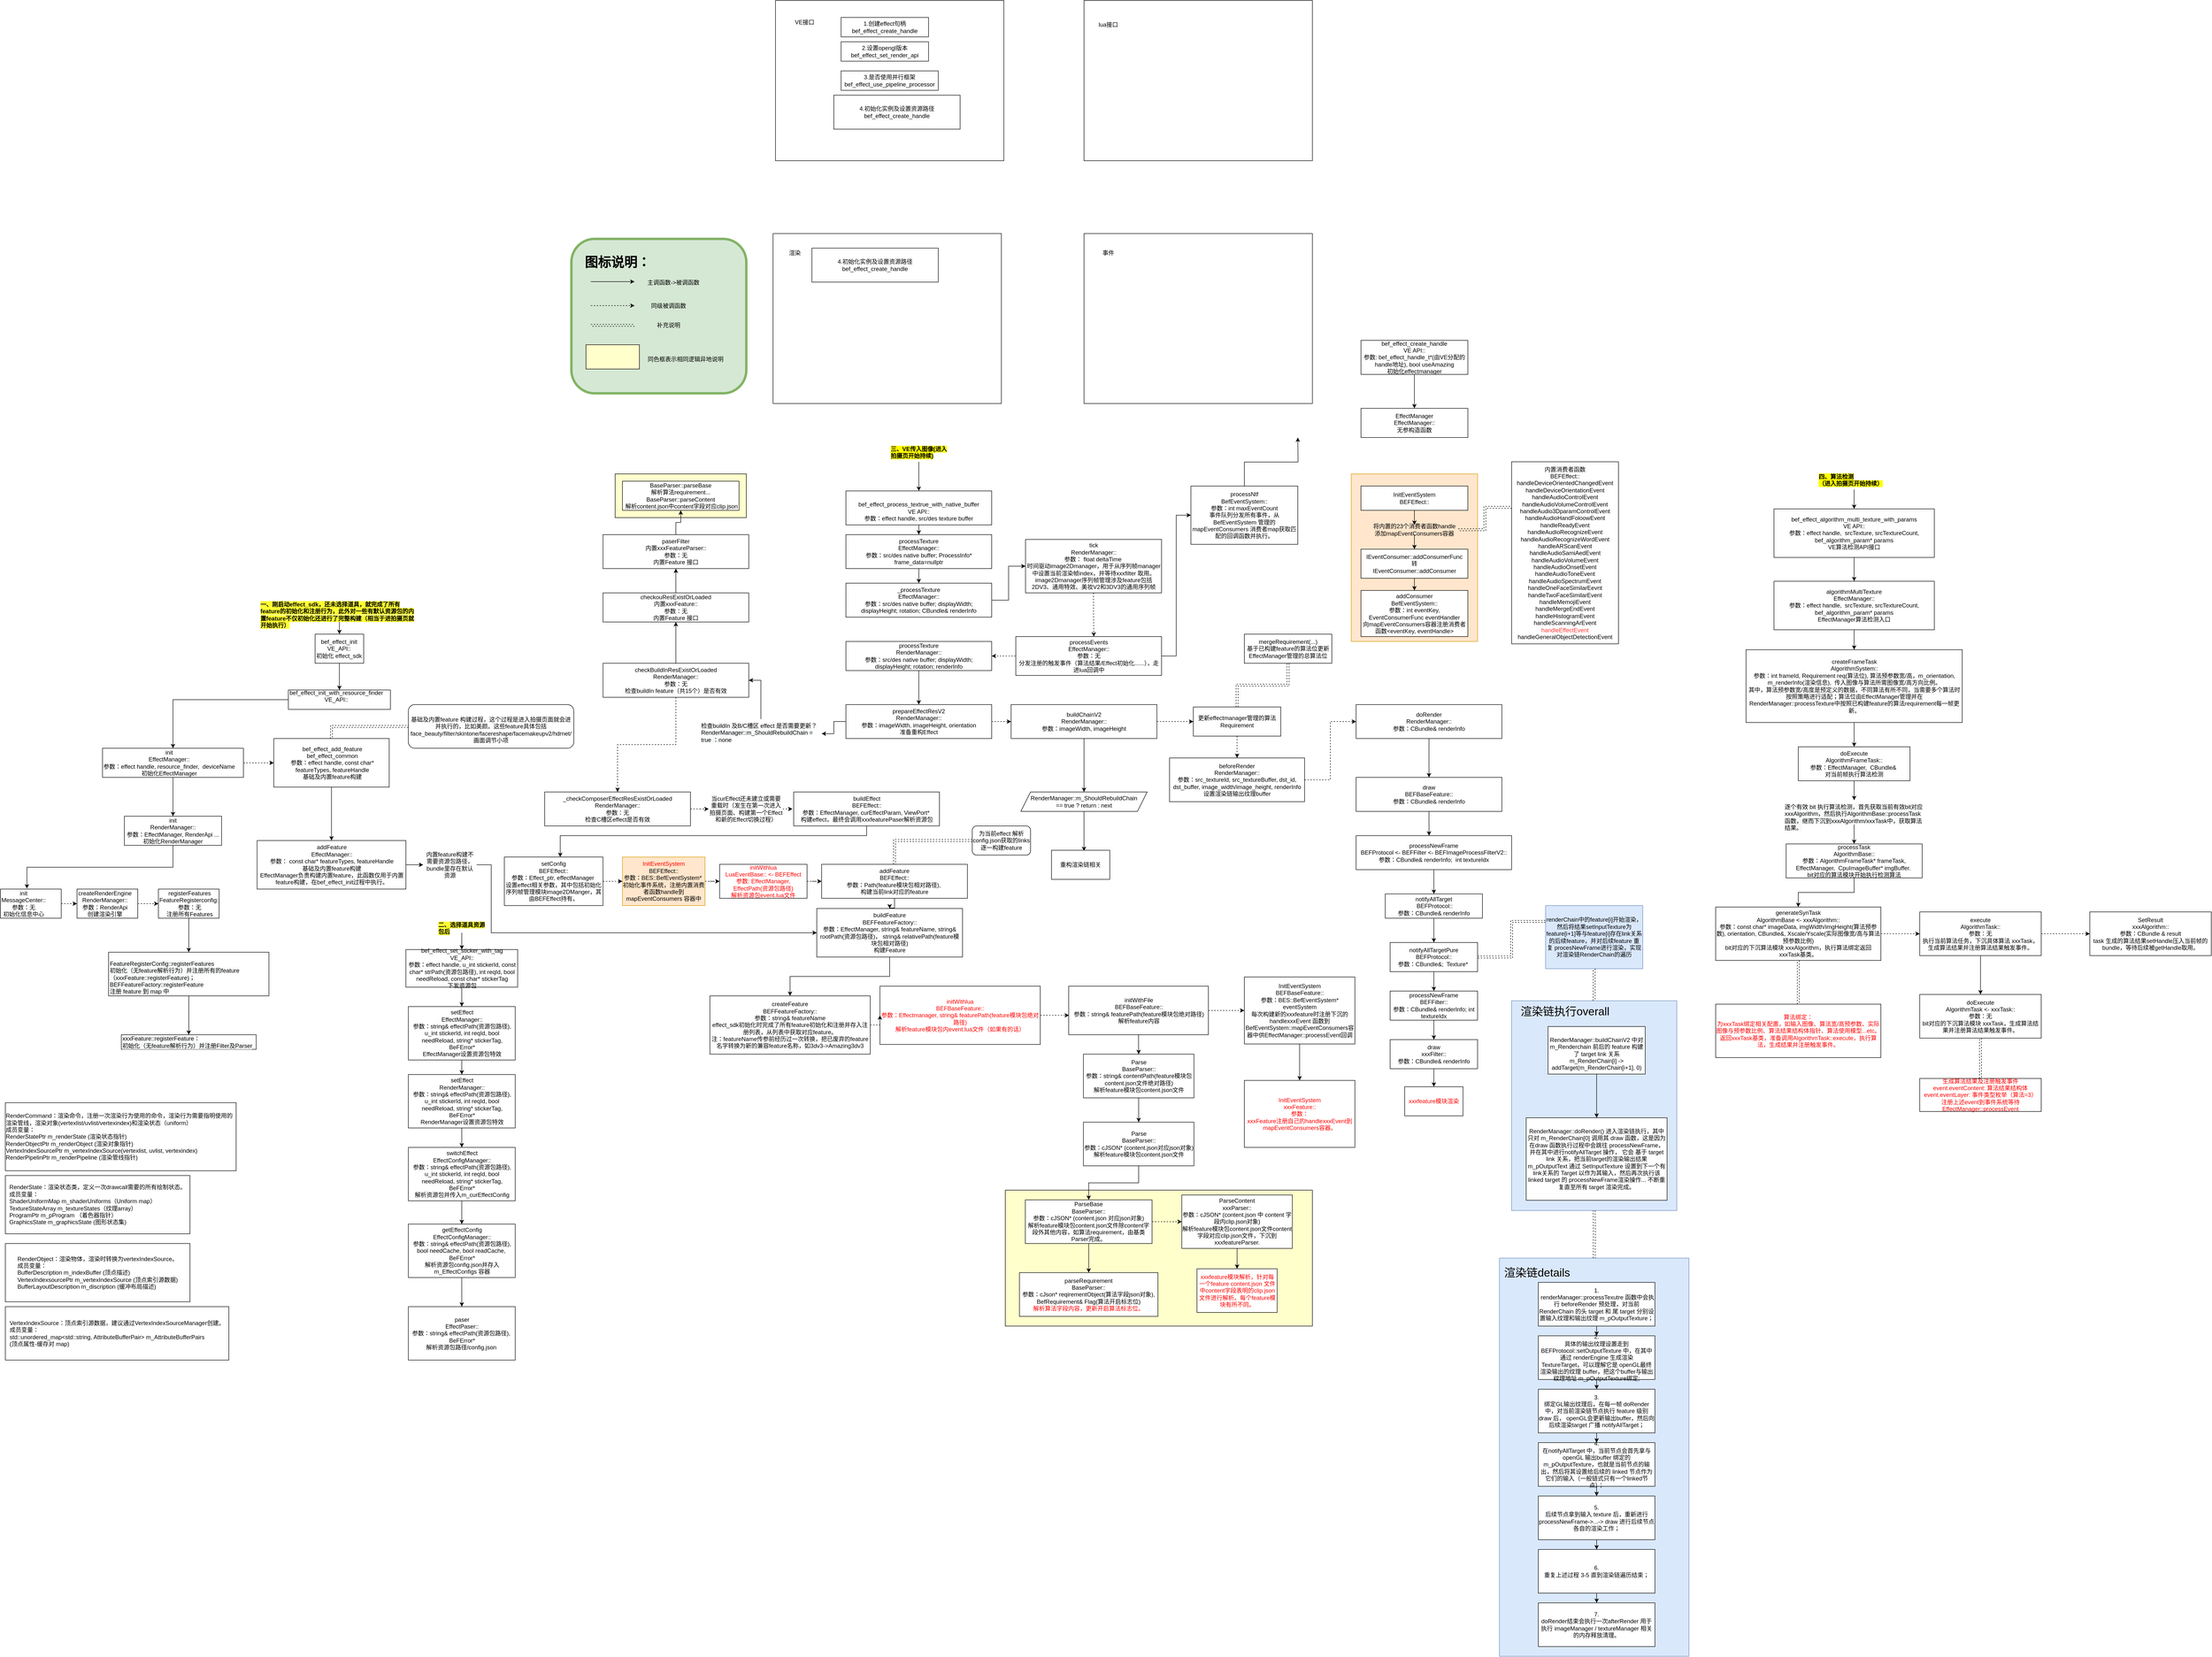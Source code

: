 <mxfile version="13.7.4" type="github">
  <diagram id="S2lVZ_AY6D0ffEM8kNPP" name="Page-1">
    <mxGraphModel dx="4008" dy="1963" grid="1" gridSize="10" guides="1" tooltips="1" connect="1" arrows="1" fold="1" page="1" pageScale="1" pageWidth="827" pageHeight="1169" math="0" shadow="0">
      <root>
        <mxCell id="0" />
        <mxCell id="1" parent="0" />
        <mxCell id="UD57GQTYyrQhU4ycjeV2-7" value="" style="rounded=0;whiteSpace=wrap;html=1;fillColor=#dae8fc;strokeColor=#6c8ebf;" parent="1" vertex="1">
          <mxGeometry x="1400" y="2050" width="340" height="432" as="geometry" />
        </mxCell>
        <mxCell id="6P7k_oFCu2A5ri-oF5Yv-205" value="" style="rounded=1;whiteSpace=wrap;html=1;strokeColor=#82b366;strokeWidth=5;fillColor=#d5e8d4;" parent="1" vertex="1">
          <mxGeometry x="-535" y="481" width="360" height="318" as="geometry" />
        </mxCell>
        <mxCell id="6P7k_oFCu2A5ri-oF5Yv-184" value="" style="rounded=0;whiteSpace=wrap;html=1;strokeColor=#d79b00;fillColor=#ffe6cc;" parent="1" vertex="1">
          <mxGeometry x="1070" y="965" width="260" height="345" as="geometry" />
        </mxCell>
        <mxCell id="6P7k_oFCu2A5ri-oF5Yv-130" value="" style="rounded=0;whiteSpace=wrap;html=1;strokeColor=#000000;fillColor=#FFFFCC;" parent="1" vertex="1">
          <mxGeometry x="358" y="2440" width="632" height="280" as="geometry" />
        </mxCell>
        <mxCell id="6P7k_oFCu2A5ri-oF5Yv-129" value="" style="rounded=0;whiteSpace=wrap;html=1;strokeColor=#000000;fillColor=#FFFFCC;" parent="1" vertex="1">
          <mxGeometry x="-445" y="965" width="270" height="90" as="geometry" />
        </mxCell>
        <mxCell id="6P7k_oFCu2A5ri-oF5Yv-82" style="edgeStyle=orthogonalEdgeStyle;rounded=0;orthogonalLoop=1;jettySize=auto;html=1;dashed=1;shape=link;" parent="1" source="6P7k_oFCu2A5ri-oF5Yv-80" target="6P7k_oFCu2A5ri-oF5Yv-57" edge="1">
          <mxGeometry relative="1" as="geometry" />
        </mxCell>
        <mxCell id="6P7k_oFCu2A5ri-oF5Yv-80" value="&lt;span&gt;为当前effect 解析config.json获取的links 逐一构建feature&lt;/span&gt;" style="rounded=1;whiteSpace=wrap;html=1;strokeColor=#000000;" parent="1" vertex="1">
          <mxGeometry x="290" y="1690" width="120" height="60" as="geometry" />
        </mxCell>
        <mxCell id="wtXymxYHKPod9JYcDsyk-7" value="" style="rounded=0;whiteSpace=wrap;html=1;" parent="1" vertex="1">
          <mxGeometry x="-115" y="-10" width="470" height="330" as="geometry" />
        </mxCell>
        <mxCell id="wtXymxYHKPod9JYcDsyk-8" value="1.创建effect句柄&lt;br&gt;&lt;span style=&quot;font-family: &amp;#34;helvetica&amp;#34;&quot;&gt;bef_effect_create_handle&lt;/span&gt;" style="rounded=0;whiteSpace=wrap;html=1;" parent="1" vertex="1">
          <mxGeometry x="20" y="25" width="180" height="40" as="geometry" />
        </mxCell>
        <mxCell id="wtXymxYHKPod9JYcDsyk-10" value="VE接口" style="text;html=1;strokeColor=none;fillColor=none;align=center;verticalAlign=middle;whiteSpace=wrap;rounded=0;" parent="1" vertex="1">
          <mxGeometry x="-90" y="25" width="70" height="20" as="geometry" />
        </mxCell>
        <mxCell id="wtXymxYHKPod9JYcDsyk-12" value="2.设置opengl版本&lt;br&gt;&lt;span style=&quot;font-family: &amp;#34;helvetica&amp;#34;&quot;&gt;bef_effect_set_render_api&lt;/span&gt;&lt;span style=&quot;color: rgba(0 , 0 , 0 , 0) ; font-family: monospace ; font-size: 0px&quot;&gt;%3CmxGraphModel%3E%3Croot%3E%3CmxCell%20id%3D%220%22%2F%3E%3CmxCell%20id%3D%221%22%20parent%3D%220%22%2F%3E%3CmxCell%20id%3D%222%22%20value%3D%221.%E5%88%9B%E5%BB%BAeffect%E5%8F%A5%E6%9F%84%26lt%3Bbr%26gt%3B%26lt%3Bspan%20style%3D%26quot%3Bfont-family%3A%20%26amp%3B%2334%3Bhelvetica%26amp%3B%2334%3B%26quot%3B%26gt%3Bbef_effect_create_handle%26lt%3B%2Fspan%26gt%3B%22%20style%3D%22rounded%3D0%3BwhiteSpace%3Dwrap%3Bhtml%3D1%3B%22%20vertex%3D%221%22%20parent%3D%221%22%3E%3CmxGeometry%20x%3D%22280%22%20y%3D%22210%22%20width%3D%22180%22%20height%3D%2240%22%20as%3D%22geometry%22%2F%3E%3C%2FmxCell%3E%3C%2Froot%3E%3C%2FmxGraphModel%3E&lt;/span&gt;" style="rounded=0;whiteSpace=wrap;html=1;" parent="1" vertex="1">
          <mxGeometry x="20" y="75" width="180" height="40" as="geometry" />
        </mxCell>
        <mxCell id="wtXymxYHKPod9JYcDsyk-13" value="3.是否使用并行框架&lt;br&gt;&lt;span style=&quot;font-family: &amp;#34;helvetica&amp;#34;&quot;&gt;bef_effect_use_pipeline_processor&lt;/span&gt;" style="rounded=0;whiteSpace=wrap;html=1;" parent="1" vertex="1">
          <mxGeometry x="20" y="135" width="200" height="40" as="geometry" />
        </mxCell>
        <mxCell id="wtXymxYHKPod9JYcDsyk-14" value="4.初始化实例及设置资源路径&lt;br&gt;&lt;span style=&quot;font-family: &amp;#34;helvetica&amp;#34;&quot;&gt;bef_effect_create_handle&lt;/span&gt;" style="rounded=0;whiteSpace=wrap;html=1;" parent="1" vertex="1">
          <mxGeometry x="5" y="185" width="260" height="70" as="geometry" />
        </mxCell>
        <mxCell id="wtXymxYHKPod9JYcDsyk-15" value="" style="rounded=0;whiteSpace=wrap;html=1;" parent="1" vertex="1">
          <mxGeometry x="-120" y="470" width="470" height="350" as="geometry" />
        </mxCell>
        <mxCell id="wtXymxYHKPod9JYcDsyk-16" value="渲染" style="text;html=1;strokeColor=none;fillColor=none;align=center;verticalAlign=middle;whiteSpace=wrap;rounded=0;" parent="1" vertex="1">
          <mxGeometry x="-95" y="500" width="40" height="20" as="geometry" />
        </mxCell>
        <mxCell id="wtXymxYHKPod9JYcDsyk-17" value="" style="rounded=0;whiteSpace=wrap;html=1;" parent="1" vertex="1">
          <mxGeometry x="520" y="470" width="470" height="350" as="geometry" />
        </mxCell>
        <mxCell id="wtXymxYHKPod9JYcDsyk-18" value="事件" style="text;html=1;strokeColor=none;fillColor=none;align=center;verticalAlign=middle;whiteSpace=wrap;rounded=0;" parent="1" vertex="1">
          <mxGeometry x="550" y="500" width="40" height="20" as="geometry" />
        </mxCell>
        <mxCell id="wtXymxYHKPod9JYcDsyk-19" value="" style="rounded=0;whiteSpace=wrap;html=1;" parent="1" vertex="1">
          <mxGeometry x="520" y="-10" width="470" height="330" as="geometry" />
        </mxCell>
        <mxCell id="wtXymxYHKPod9JYcDsyk-20" value="lua接口" style="text;html=1;strokeColor=none;fillColor=none;align=center;verticalAlign=middle;whiteSpace=wrap;rounded=0;" parent="1" vertex="1">
          <mxGeometry x="540" y="30" width="60" height="20" as="geometry" />
        </mxCell>
        <mxCell id="wtXymxYHKPod9JYcDsyk-21" value="4.初始化实例及设置资源路径&lt;br&gt;&lt;span style=&quot;font-family: &amp;#34;helvetica&amp;#34;&quot;&gt;bef_effect_create_handle&lt;/span&gt;" style="rounded=0;whiteSpace=wrap;html=1;" parent="1" vertex="1">
          <mxGeometry x="-40" y="500" width="260" height="70" as="geometry" />
        </mxCell>
        <mxCell id="wtXymxYHKPod9JYcDsyk-69" style="edgeStyle=orthogonalEdgeStyle;rounded=0;orthogonalLoop=1;jettySize=auto;html=1;entryX=0.5;entryY=0;entryDx=0;entryDy=0;" parent="1" source="wtXymxYHKPod9JYcDsyk-24" target="wtXymxYHKPod9JYcDsyk-25" edge="1">
          <mxGeometry relative="1" as="geometry" />
        </mxCell>
        <mxCell id="wtXymxYHKPod9JYcDsyk-24" value="&lt;br&gt;bef_effect_process_textrue_with_native_buffer&lt;br&gt;VE API::&lt;br&gt;参数：effect handle, src/des texture buffer" style="rounded=0;whiteSpace=wrap;html=1;" parent="1" vertex="1">
          <mxGeometry x="30" y="1000" width="300" height="70" as="geometry" />
        </mxCell>
        <mxCell id="wtXymxYHKPod9JYcDsyk-70" style="edgeStyle=orthogonalEdgeStyle;rounded=0;orthogonalLoop=1;jettySize=auto;html=1;entryX=0.5;entryY=0;entryDx=0;entryDy=0;" parent="1" source="wtXymxYHKPod9JYcDsyk-25" target="wtXymxYHKPod9JYcDsyk-26" edge="1">
          <mxGeometry relative="1" as="geometry" />
        </mxCell>
        <mxCell id="wtXymxYHKPod9JYcDsyk-25" value="processTexture&lt;br&gt;EffectManager::&lt;br&gt;参数：src/des native buffer; ProcessInfo* frame_data=nullptr" style="rounded=0;whiteSpace=wrap;html=1;" parent="1" vertex="1">
          <mxGeometry x="30" y="1090" width="300" height="70" as="geometry" />
        </mxCell>
        <mxCell id="6P7k_oFCu2A5ri-oF5Yv-144" style="edgeStyle=orthogonalEdgeStyle;rounded=0;orthogonalLoop=1;jettySize=auto;html=1;entryX=0;entryY=0.5;entryDx=0;entryDy=0;" parent="1" source="wtXymxYHKPod9JYcDsyk-26" target="zsSVkJPb638QE2jcnx0w-1" edge="1">
          <mxGeometry relative="1" as="geometry">
            <mxPoint x="480" y="1200" as="targetPoint" />
          </mxGeometry>
        </mxCell>
        <mxCell id="wtXymxYHKPod9JYcDsyk-26" value="_processTexture&lt;br&gt;EffectManager::&lt;br&gt;参数：src/des native buffer; displayWidth; displayHeight; rotation; CBundle&amp;amp; renderInfo" style="rounded=0;whiteSpace=wrap;html=1;" parent="1" vertex="1">
          <mxGeometry x="30" y="1190" width="300" height="70" as="geometry" />
        </mxCell>
        <mxCell id="wtXymxYHKPod9JYcDsyk-31" style="edgeStyle=orthogonalEdgeStyle;rounded=0;orthogonalLoop=1;jettySize=auto;html=1;entryX=0.5;entryY=0;entryDx=0;entryDy=0;" parent="1" source="wtXymxYHKPod9JYcDsyk-27" target="wtXymxYHKPod9JYcDsyk-28" edge="1">
          <mxGeometry relative="1" as="geometry" />
        </mxCell>
        <mxCell id="wtXymxYHKPod9JYcDsyk-27" value="processTexture&lt;br&gt;RenderManager::&lt;br&gt;参数：src/des native buffer; displayWidth; displayHeight; rotation; renderInfo" style="rounded=0;whiteSpace=wrap;html=1;" parent="1" vertex="1">
          <mxGeometry x="30" y="1310" width="300" height="60" as="geometry" />
        </mxCell>
        <mxCell id="wtXymxYHKPod9JYcDsyk-67" style="edgeStyle=orthogonalEdgeStyle;rounded=0;orthogonalLoop=1;jettySize=auto;html=1;entryX=0;entryY=0.5;entryDx=0;entryDy=0;dashed=1;" parent="1" source="wtXymxYHKPod9JYcDsyk-28" target="wtXymxYHKPod9JYcDsyk-29" edge="1">
          <mxGeometry relative="1" as="geometry" />
        </mxCell>
        <mxCell id="6P7k_oFCu2A5ri-oF5Yv-109" style="edgeStyle=orthogonalEdgeStyle;rounded=0;orthogonalLoop=1;jettySize=auto;html=1;entryX=1;entryY=0.5;entryDx=0;entryDy=0;" parent="1" source="6P7k_oFCu2A5ri-oF5Yv-104" target="6P7k_oFCu2A5ri-oF5Yv-103" edge="1">
          <mxGeometry relative="1" as="geometry" />
        </mxCell>
        <mxCell id="wtXymxYHKPod9JYcDsyk-28" value="prepareEffectResV2&lt;br&gt;RenderManager::&lt;br&gt;参数：imageWidth, imageHeight, orientation&lt;br&gt;准备重构Effect" style="rounded=0;whiteSpace=wrap;html=1;" parent="1" vertex="1">
          <mxGeometry x="30" y="1440" width="300" height="70" as="geometry" />
        </mxCell>
        <mxCell id="wtXymxYHKPod9JYcDsyk-43" style="edgeStyle=orthogonalEdgeStyle;rounded=0;orthogonalLoop=1;jettySize=auto;html=1;entryX=0.5;entryY=0;entryDx=0;entryDy=0;" parent="1" source="wtXymxYHKPod9JYcDsyk-29" target="wtXymxYHKPod9JYcDsyk-41" edge="1">
          <mxGeometry relative="1" as="geometry">
            <mxPoint x="560" y="1600" as="targetPoint" />
          </mxGeometry>
        </mxCell>
        <mxCell id="wtXymxYHKPod9JYcDsyk-29" value="buildChainV2&lt;br&gt;RenderManager::&lt;br&gt;参数：imageWidth, imageHeight" style="rounded=0;whiteSpace=wrap;html=1;" parent="1" vertex="1">
          <mxGeometry x="370" y="1440" width="300" height="70" as="geometry" />
        </mxCell>
        <mxCell id="wtXymxYHKPod9JYcDsyk-52" style="edgeStyle=orthogonalEdgeStyle;orthogonalLoop=1;jettySize=auto;html=1;entryX=0.5;entryY=0;entryDx=0;entryDy=0;rounded=0;" parent="1" source="wtXymxYHKPod9JYcDsyk-33" target="wtXymxYHKPod9JYcDsyk-35" edge="1">
          <mxGeometry relative="1" as="geometry" />
        </mxCell>
        <mxCell id="wtXymxYHKPod9JYcDsyk-33" value="doRender&lt;br&gt;RenderManager::&lt;br&gt;参数：CBundle&amp;amp; renderInfo" style="rounded=0;whiteSpace=wrap;html=1;" parent="1" vertex="1">
          <mxGeometry x="1080" y="1440" width="300" height="70" as="geometry" />
        </mxCell>
        <mxCell id="wtXymxYHKPod9JYcDsyk-54" style="edgeStyle=orthogonalEdgeStyle;rounded=0;orthogonalLoop=1;jettySize=auto;html=1;entryX=0.469;entryY=0;entryDx=0;entryDy=0;entryPerimeter=0;" parent="1" source="wtXymxYHKPod9JYcDsyk-35" target="wtXymxYHKPod9JYcDsyk-36" edge="1">
          <mxGeometry relative="1" as="geometry" />
        </mxCell>
        <mxCell id="wtXymxYHKPod9JYcDsyk-35" value="draw&lt;br&gt;BEFBaseFeature::&lt;br&gt;参数：CBundle&amp;amp; renderInfo" style="rounded=0;whiteSpace=wrap;html=1;" parent="1" vertex="1">
          <mxGeometry x="1080" y="1590" width="300" height="70" as="geometry" />
        </mxCell>
        <mxCell id="wtXymxYHKPod9JYcDsyk-53" style="edgeStyle=orthogonalEdgeStyle;rounded=0;orthogonalLoop=1;jettySize=auto;html=1;" parent="1" source="wtXymxYHKPod9JYcDsyk-36" target="wtXymxYHKPod9JYcDsyk-38" edge="1">
          <mxGeometry relative="1" as="geometry" />
        </mxCell>
        <mxCell id="wtXymxYHKPod9JYcDsyk-36" value="processNewFrame&lt;br&gt;BEFProtocol &amp;lt;- BEFFilter &amp;lt;-&amp;nbsp;BEFImageProcessFilterV2::&lt;br&gt;参数：CBundle&amp;amp; renderInfo;&amp;nbsp; int textureIdx" style="rounded=0;whiteSpace=wrap;html=1;" parent="1" vertex="1">
          <mxGeometry x="1080" y="1710" width="320" height="70" as="geometry" />
        </mxCell>
        <mxCell id="wtXymxYHKPod9JYcDsyk-76" style="edgeStyle=orthogonalEdgeStyle;rounded=0;orthogonalLoop=1;jettySize=auto;html=1;" parent="1" source="wtXymxYHKPod9JYcDsyk-38" target="wtXymxYHKPod9JYcDsyk-74" edge="1">
          <mxGeometry relative="1" as="geometry" />
        </mxCell>
        <mxCell id="wtXymxYHKPod9JYcDsyk-38" value="notifyAllTarget&lt;br&gt;&amp;nbsp;BEFProtocol::&lt;br&gt;参数：CBundle&amp;amp; renderInfo" style="rounded=0;whiteSpace=wrap;html=1;" parent="1" vertex="1">
          <mxGeometry x="1140" y="1830" width="200" height="50" as="geometry" />
        </mxCell>
        <mxCell id="wtXymxYHKPod9JYcDsyk-44" style="edgeStyle=orthogonalEdgeStyle;rounded=0;orthogonalLoop=1;jettySize=auto;html=1;entryX=0.558;entryY=0.028;entryDx=0;entryDy=0;entryPerimeter=0;" parent="1" source="wtXymxYHKPod9JYcDsyk-41" target="wtXymxYHKPod9JYcDsyk-42" edge="1">
          <mxGeometry relative="1" as="geometry" />
        </mxCell>
        <mxCell id="wtXymxYHKPod9JYcDsyk-41" value="RenderManager::m_ShouldRebuildChain &lt;br&gt;== true ? return : next" style="shape=parallelogram;perimeter=parallelogramPerimeter;whiteSpace=wrap;html=1;fixedSize=1;" parent="1" vertex="1">
          <mxGeometry x="390" y="1620" width="260" height="40" as="geometry" />
        </mxCell>
        <mxCell id="wtXymxYHKPod9JYcDsyk-42" value="重构渲染链相关" style="rounded=0;whiteSpace=wrap;html=1;" parent="1" vertex="1">
          <mxGeometry x="453" y="1740" width="120" height="60" as="geometry" />
        </mxCell>
        <mxCell id="6P7k_oFCu2A5ri-oF5Yv-2" value="" style="edgeStyle=orthogonalEdgeStyle;rounded=0;orthogonalLoop=1;jettySize=auto;html=1;" parent="1" source="wtXymxYHKPod9JYcDsyk-72" target="6P7k_oFCu2A5ri-oF5Yv-1" edge="1">
          <mxGeometry relative="1" as="geometry" />
        </mxCell>
        <mxCell id="wtXymxYHKPod9JYcDsyk-72" value="draw&lt;br&gt;xxxFilter::&lt;br&gt;参数：CBundle&amp;amp; renderInfo" style="rounded=0;whiteSpace=wrap;html=1;" parent="1" vertex="1">
          <mxGeometry x="1150" y="2130" width="180" height="60" as="geometry" />
        </mxCell>
        <mxCell id="wtXymxYHKPod9JYcDsyk-78" style="edgeStyle=orthogonalEdgeStyle;rounded=0;orthogonalLoop=1;jettySize=auto;html=1;entryX=0.5;entryY=0;entryDx=0;entryDy=0;" parent="1" source="wtXymxYHKPod9JYcDsyk-73" target="wtXymxYHKPod9JYcDsyk-72" edge="1">
          <mxGeometry relative="1" as="geometry" />
        </mxCell>
        <mxCell id="wtXymxYHKPod9JYcDsyk-73" value="processNewFrame&lt;br&gt;BEFFilter::&lt;br&gt;参数：CBundle&amp;amp; renderInfo; int textureIdx" style="rounded=0;whiteSpace=wrap;html=1;" parent="1" vertex="1">
          <mxGeometry x="1150" y="2030" width="180" height="60" as="geometry" />
        </mxCell>
        <mxCell id="wtXymxYHKPod9JYcDsyk-77" style="edgeStyle=orthogonalEdgeStyle;rounded=0;orthogonalLoop=1;jettySize=auto;html=1;entryX=0.5;entryY=0;entryDx=0;entryDy=0;" parent="1" source="wtXymxYHKPod9JYcDsyk-74" target="wtXymxYHKPod9JYcDsyk-73" edge="1">
          <mxGeometry relative="1" as="geometry" />
        </mxCell>
        <mxCell id="wtXymxYHKPod9JYcDsyk-74" value="notifyAllTargetPure&lt;br&gt;BEFProtocol::&lt;br&gt;参数：CBundle&amp;amp;;&amp;nbsp; Texture*&amp;nbsp;" style="rounded=0;whiteSpace=wrap;html=1;" parent="1" vertex="1">
          <mxGeometry x="1150" y="1930" width="180" height="60" as="geometry" />
        </mxCell>
        <mxCell id="6P7k_oFCu2A5ri-oF5Yv-1" value="&lt;font color=&quot;#ff0000&quot;&gt;xxxfeature模块渲染&lt;/font&gt;" style="whiteSpace=wrap;html=1;rounded=0;" parent="1" vertex="1">
          <mxGeometry x="1180" y="2227" width="120" height="60" as="geometry" />
        </mxCell>
        <mxCell id="6P7k_oFCu2A5ri-oF5Yv-4" value="&lt;div style=&quot;text-align: left&quot;&gt;&lt;span&gt;RenderState：&lt;/span&gt;&lt;span&gt;渲染状态类，定义一次drawcall需要的所有绘制状态。&lt;/span&gt;&lt;/div&gt;&lt;div style=&quot;text-align: left&quot;&gt;&lt;span&gt;成员变量：&lt;/span&gt;&lt;/div&gt;&lt;div style=&quot;text-align: left&quot;&gt;&lt;span&gt;ShaderUniformMap m_shaderUniforms（Uniform map）&lt;/span&gt;&lt;/div&gt;&lt;div style=&quot;text-align: left&quot;&gt;&lt;span&gt;TextureStateArray m_textureStates（纹理array）&lt;/span&gt;&lt;/div&gt;&lt;div style=&quot;text-align: left&quot;&gt;ProgramPtr m_pProgram （着色器指针）&lt;/div&gt;&lt;div style=&quot;text-align: left&quot;&gt;GraphicsState m_graphicsState (图形状态集)&lt;/div&gt;" style="rounded=0;whiteSpace=wrap;html=1;" parent="1" vertex="1">
          <mxGeometry x="-1700" y="2410" width="380" height="120" as="geometry" />
        </mxCell>
        <mxCell id="6P7k_oFCu2A5ri-oF5Yv-5" value="&lt;div style=&quot;text-align: left&quot;&gt;&lt;span&gt;RenderCommand：&lt;/span&gt;&lt;span&gt;渲染命令，注册一次渲染行为使用的命令，渲染行为需要指明使用的渲染管线，渲染对象(vertexlist/uvlist/vertexindex)和渲染状态（uniform）&lt;/span&gt;&lt;/div&gt;&lt;div style=&quot;text-align: left&quot;&gt;&lt;span&gt;成员变量：&lt;/span&gt;&lt;/div&gt;&lt;div style=&quot;text-align: left&quot;&gt;RenderStatePtr m_renderState (渲染状态指针)&lt;/div&gt;&lt;div style=&quot;text-align: left&quot;&gt;RenderObjectPtr m_renderObject (渲染对象指针)&lt;/div&gt;&lt;div style=&quot;text-align: left&quot;&gt;VertexIndexSourcePtr m_vertexIndexSource(vertexlist, uvlist, vertexindex)&lt;/div&gt;&lt;div style=&quot;text-align: left&quot;&gt;RenderPipelinPtr m_renderPipeline (渲染管线指针)&lt;/div&gt;" style="rounded=0;whiteSpace=wrap;html=1;" parent="1" vertex="1">
          <mxGeometry x="-1700" y="2260" width="475" height="140" as="geometry" />
        </mxCell>
        <mxCell id="6P7k_oFCu2A5ri-oF5Yv-7" value="&lt;div style=&quot;text-align: left&quot;&gt;&lt;span&gt;RenderObject：渲染物体&lt;/span&gt;&lt;span&gt;，渲染时转换为vertexIndexSource。&lt;/span&gt;&lt;/div&gt;&lt;div style=&quot;text-align: left&quot;&gt;&lt;span&gt;成员变量：&lt;/span&gt;&lt;/div&gt;&lt;div style=&quot;text-align: left&quot;&gt;BufferDescription m_indexBuffer (顶点描述)&lt;/div&gt;&lt;div style=&quot;text-align: left&quot;&gt;VertexIndexsourcePtr m_vertexIndexSource (顶点索引源数据)&lt;/div&gt;&lt;div style=&quot;text-align: left&quot;&gt;BufferLayoutDescription m_discription (缓冲布局描述)&lt;/div&gt;" style="rounded=0;whiteSpace=wrap;html=1;" parent="1" vertex="1">
          <mxGeometry x="-1700" y="2550" width="380" height="120" as="geometry" />
        </mxCell>
        <mxCell id="6P7k_oFCu2A5ri-oF5Yv-8" value="&lt;div style=&quot;text-align: left&quot;&gt;VertexIndexSource：顶点索引源数据，建议通过VertexIndexSourceManager创建。&lt;/div&gt;&lt;div style=&quot;text-align: left&quot;&gt;成员变量：&lt;/div&gt;&lt;div style=&quot;text-align: left&quot;&gt;std::unordered_map&amp;lt;std::string, AttributeBufferPair&amp;gt; m_AttributeBufferPairs&lt;/div&gt;&lt;div style=&quot;text-align: left&quot;&gt;(顶点属性-缓存对 map)&lt;/div&gt;" style="rounded=0;whiteSpace=wrap;html=1;" parent="1" vertex="1">
          <mxGeometry x="-1700" y="2680" width="460" height="110" as="geometry" />
        </mxCell>
        <mxCell id="6P7k_oFCu2A5ri-oF5Yv-16" style="edgeStyle=orthogonalEdgeStyle;rounded=0;orthogonalLoop=1;jettySize=auto;html=1;exitX=0.5;exitY=1;exitDx=0;exitDy=0;entryX=0.5;entryY=0;entryDx=0;entryDy=0;" parent="1" source="6P7k_oFCu2A5ri-oF5Yv-11" target="6P7k_oFCu2A5ri-oF5Yv-13" edge="1">
          <mxGeometry relative="1" as="geometry">
            <mxPoint x="-1360" y="2040" as="sourcePoint" />
            <mxPoint x="-1450.0" y="2128.0" as="targetPoint" />
          </mxGeometry>
        </mxCell>
        <mxCell id="6P7k_oFCu2A5ri-oF5Yv-11" value="&lt;span style=&quot;color: rgb(0 , 0 , 0) ; font-family: &amp;#34;helvetica&amp;#34; ; font-size: 12px ; font-style: normal ; font-weight: 400 ; letter-spacing: normal ; text-indent: 0px ; text-transform: none ; word-spacing: 0px ; background-color: rgb(248 , 249 , 250) ; display: inline ; float: none&quot;&gt;&lt;br&gt;FeatureRegisterConfig::registerFeatures&lt;br&gt;初始化（无feature解析行为）并注册所有的feature（xxxFeature::registerFeature)；&lt;br&gt;BEFFeatureFactory::registerFeature&lt;br&gt;注册 feature 到 map 中&lt;br&gt;&lt;/span&gt;" style="rounded=0;whiteSpace=wrap;html=1;align=left;" parent="1" vertex="1">
          <mxGeometry x="-1487.5" y="1950" width="330" height="90" as="geometry" />
        </mxCell>
        <mxCell id="6P7k_oFCu2A5ri-oF5Yv-13" value="&lt;span style=&quot;color: rgb(0 , 0 , 0) ; font-family: &amp;#34;helvetica&amp;#34; ; font-size: 12px ; font-style: normal ; font-weight: 400 ; letter-spacing: normal ; text-indent: 0px ; text-transform: none ; word-spacing: 0px ; background-color: rgb(248 , 249 , 250) ; display: inline ; float: none&quot;&gt;xxxFeature::registerFeature：&lt;br&gt;初始化（无feature解析行为）并注册Filter及Parser&lt;br&gt;&lt;/span&gt;" style="rounded=0;whiteSpace=wrap;html=1;align=left;" parent="1" vertex="1">
          <mxGeometry x="-1461.25" y="2120" width="277.5" height="30" as="geometry" />
        </mxCell>
        <mxCell id="6P7k_oFCu2A5ri-oF5Yv-29" style="edgeStyle=orthogonalEdgeStyle;rounded=0;orthogonalLoop=1;jettySize=auto;html=1;entryX=0.5;entryY=0;entryDx=0;entryDy=0;" parent="1" source="6P7k_oFCu2A5ri-oF5Yv-18" target="6P7k_oFCu2A5ri-oF5Yv-19" edge="1">
          <mxGeometry relative="1" as="geometry" />
        </mxCell>
        <mxCell id="6P7k_oFCu2A5ri-oF5Yv-18" value="&lt;div style=&quot;text-align: center&quot;&gt;&lt;span style=&quot;font-family: &amp;#34;helvetica&amp;#34;&quot;&gt;bef_effect_init&lt;/span&gt;&lt;/div&gt;&lt;span style=&quot;color: rgb(0 , 0 , 0) ; font-family: &amp;#34;helvetica&amp;#34; ; font-size: 12px ; font-style: normal ; font-weight: 400 ; letter-spacing: normal ; text-indent: 0px ; text-transform: none ; word-spacing: 0px ; background-color: rgb(248 , 249 , 250) ; display: inline ; float: none&quot;&gt;&lt;div style=&quot;text-align: center&quot;&gt;VE_API::&lt;/div&gt;&lt;div style=&quot;text-align: center&quot;&gt;初始化 effect_sdk&lt;/div&gt;&lt;/span&gt;" style="rounded=0;whiteSpace=wrap;html=1;align=left;" parent="1" vertex="1">
          <mxGeometry x="-1062.5" y="1295" width="100" height="60" as="geometry" />
        </mxCell>
        <mxCell id="6P7k_oFCu2A5ri-oF5Yv-30" style="edgeStyle=orthogonalEdgeStyle;rounded=0;orthogonalLoop=1;jettySize=auto;html=1;entryX=0.5;entryY=0;entryDx=0;entryDy=0;" parent="1" source="6P7k_oFCu2A5ri-oF5Yv-19" target="6P7k_oFCu2A5ri-oF5Yv-20" edge="1">
          <mxGeometry relative="1" as="geometry" />
        </mxCell>
        <mxCell id="6P7k_oFCu2A5ri-oF5Yv-19" value="&lt;div style=&quot;text-align: center&quot;&gt;&lt;font face=&quot;helvetica&quot;&gt;bef_effect_init_with_resource_finder&lt;/font&gt;&lt;/div&gt;&lt;div style=&quot;text-align: center&quot;&gt;&lt;font face=&quot;helvetica&quot;&gt;VE_API::&lt;/font&gt;&lt;/div&gt;&lt;div style=&quot;text-align: center&quot;&gt;&lt;font face=&quot;helvetica&quot;&gt;&lt;br&gt;&lt;/font&gt;&lt;/div&gt;" style="rounded=0;whiteSpace=wrap;html=1;align=left;" parent="1" vertex="1">
          <mxGeometry x="-1117.5" y="1410" width="210" height="40" as="geometry" />
        </mxCell>
        <mxCell id="6P7k_oFCu2A5ri-oF5Yv-31" style="edgeStyle=orthogonalEdgeStyle;rounded=0;orthogonalLoop=1;jettySize=auto;html=1;entryX=0.5;entryY=0;entryDx=0;entryDy=0;" parent="1" source="6P7k_oFCu2A5ri-oF5Yv-20" target="6P7k_oFCu2A5ri-oF5Yv-21" edge="1">
          <mxGeometry relative="1" as="geometry" />
        </mxCell>
        <mxCell id="6P7k_oFCu2A5ri-oF5Yv-90" style="edgeStyle=orthogonalEdgeStyle;rounded=0;orthogonalLoop=1;jettySize=auto;html=1;dashed=1;entryX=0;entryY=0.5;entryDx=0;entryDy=0;" parent="1" source="6P7k_oFCu2A5ri-oF5Yv-20" target="6P7k_oFCu2A5ri-oF5Yv-91" edge="1">
          <mxGeometry relative="1" as="geometry" />
        </mxCell>
        <mxCell id="6P7k_oFCu2A5ri-oF5Yv-20" value="&lt;div style=&quot;text-align: center&quot;&gt;&lt;span style=&quot;font-family: &amp;#34;helvetica&amp;#34;&quot;&gt;init&lt;/span&gt;&lt;/div&gt;&lt;font face=&quot;helvetica&quot;&gt;&lt;div style=&quot;text-align: center&quot;&gt;&lt;span&gt;EffectManager::&lt;/span&gt;&lt;/div&gt;&lt;div style=&quot;text-align: center&quot;&gt;&lt;span&gt;参数：effect handle, resource_finder,&amp;nbsp; deviceName&lt;/span&gt;&lt;/div&gt;&lt;div style=&quot;text-align: center&quot;&gt;初始化EffectManager&lt;/div&gt;&lt;/font&gt;" style="rounded=0;whiteSpace=wrap;html=1;align=left;" parent="1" vertex="1">
          <mxGeometry x="-1500" y="1530" width="290" height="60" as="geometry" />
        </mxCell>
        <mxCell id="6P7k_oFCu2A5ri-oF5Yv-25" style="edgeStyle=orthogonalEdgeStyle;rounded=0;orthogonalLoop=1;jettySize=auto;html=1;entryX=0.435;entryY=-0.017;entryDx=0;entryDy=0;entryPerimeter=0;exitX=0.5;exitY=1;exitDx=0;exitDy=0;" parent="1" source="6P7k_oFCu2A5ri-oF5Yv-21" target="6P7k_oFCu2A5ri-oF5Yv-24" edge="1">
          <mxGeometry relative="1" as="geometry" />
        </mxCell>
        <mxCell id="6P7k_oFCu2A5ri-oF5Yv-21" value="&lt;div&gt;&lt;span style=&quot;font-family: &amp;#34;helvetica&amp;#34;&quot;&gt;init&lt;/span&gt;&lt;/div&gt;&lt;font face=&quot;helvetica&quot;&gt;&lt;div&gt;RenderManager::&lt;/div&gt;&lt;div&gt;参数：EffectManager, RenderApi ...&lt;/div&gt;&lt;div&gt;初始化RenderManager&lt;/div&gt;&lt;/font&gt;" style="rounded=0;whiteSpace=wrap;html=1;align=center;" parent="1" vertex="1">
          <mxGeometry x="-1455" y="1670" width="200" height="60" as="geometry" />
        </mxCell>
        <mxCell id="6P7k_oFCu2A5ri-oF5Yv-32" style="edgeStyle=orthogonalEdgeStyle;rounded=0;orthogonalLoop=1;jettySize=auto;html=1;" parent="1" source="6P7k_oFCu2A5ri-oF5Yv-22" target="6P7k_oFCu2A5ri-oF5Yv-11" edge="1">
          <mxGeometry relative="1" as="geometry">
            <mxPoint x="-1322.5" y="1950.0" as="targetPoint" />
          </mxGeometry>
        </mxCell>
        <mxCell id="6P7k_oFCu2A5ri-oF5Yv-22" value="&lt;div style=&quot;text-align: center&quot;&gt;&lt;span style=&quot;font-family: &amp;#34;helvetica&amp;#34;&quot;&gt;registerFeatures&lt;/span&gt;&lt;/div&gt;&lt;font face=&quot;helvetica&quot;&gt;&lt;div style=&quot;text-align: center&quot;&gt;&lt;span&gt;FeatureRegisterconfig::&lt;/span&gt;&lt;/div&gt;&lt;div style=&quot;text-align: center&quot;&gt;&lt;span&gt;参数：无&lt;/span&gt;&lt;/div&gt;&lt;div style=&quot;text-align: center&quot;&gt;&lt;span&gt;注册所有Features&lt;/span&gt;&lt;/div&gt;&lt;/font&gt;" style="rounded=0;whiteSpace=wrap;html=1;align=left;" parent="1" vertex="1">
          <mxGeometry x="-1385" y="1820" width="125" height="60" as="geometry" />
        </mxCell>
        <mxCell id="6P7k_oFCu2A5ri-oF5Yv-53" value="" style="edgeStyle=orthogonalEdgeStyle;rounded=0;orthogonalLoop=1;jettySize=auto;html=1;dashed=1;" parent="1" source="6P7k_oFCu2A5ri-oF5Yv-23" target="6P7k_oFCu2A5ri-oF5Yv-22" edge="1">
          <mxGeometry relative="1" as="geometry">
            <Array as="points">
              <mxPoint x="-1385" y="1850" />
              <mxPoint x="-1385" y="1850" />
            </Array>
          </mxGeometry>
        </mxCell>
        <mxCell id="6P7k_oFCu2A5ri-oF5Yv-23" value="&lt;div style=&quot;text-align: center&quot;&gt;&lt;font face=&quot;helvetica&quot;&gt;createRenderEngine&lt;/font&gt;&lt;/div&gt;&lt;div style=&quot;text-align: center&quot;&gt;&lt;font face=&quot;helvetica&quot;&gt;RenderManager::&lt;/font&gt;&lt;/div&gt;&lt;div style=&quot;text-align: center&quot;&gt;&lt;font face=&quot;helvetica&quot;&gt;参数：RenderApi&lt;/font&gt;&lt;/div&gt;&lt;div style=&quot;text-align: center&quot;&gt;&lt;font face=&quot;helvetica&quot;&gt;创建渲染引擎&lt;/font&gt;&lt;/div&gt;" style="rounded=0;whiteSpace=wrap;html=1;align=left;" parent="1" vertex="1">
          <mxGeometry x="-1552.5" y="1820" width="125" height="60" as="geometry" />
        </mxCell>
        <mxCell id="6P7k_oFCu2A5ri-oF5Yv-52" style="edgeStyle=orthogonalEdgeStyle;rounded=0;orthogonalLoop=1;jettySize=auto;html=1;dashed=1;" parent="1" source="6P7k_oFCu2A5ri-oF5Yv-24" target="6P7k_oFCu2A5ri-oF5Yv-23" edge="1">
          <mxGeometry relative="1" as="geometry">
            <Array as="points">
              <mxPoint x="-1552" y="1850" />
              <mxPoint x="-1552" y="1850" />
            </Array>
          </mxGeometry>
        </mxCell>
        <mxCell id="6P7k_oFCu2A5ri-oF5Yv-24" value="&lt;div style=&quot;text-align: center&quot;&gt;&lt;font face=&quot;helvetica&quot;&gt;init&lt;/font&gt;&lt;/div&gt;&lt;div style=&quot;text-align: center&quot;&gt;&lt;font face=&quot;helvetica&quot;&gt;MessageCenter::&lt;/font&gt;&lt;/div&gt;&lt;div style=&quot;text-align: center&quot;&gt;&lt;font face=&quot;helvetica&quot;&gt;参数：无&lt;/font&gt;&lt;/div&gt;&lt;div style=&quot;text-align: center&quot;&gt;&lt;font face=&quot;helvetica&quot;&gt;初始化信息中心&lt;/font&gt;&lt;/div&gt;" style="rounded=0;whiteSpace=wrap;html=1;align=left;" parent="1" vertex="1">
          <mxGeometry x="-1710" y="1820" width="125" height="60" as="geometry" />
        </mxCell>
        <mxCell id="6P7k_oFCu2A5ri-oF5Yv-33" style="edgeStyle=orthogonalEdgeStyle;rounded=0;orthogonalLoop=1;jettySize=auto;html=1;entryX=0.5;entryY=0;entryDx=0;entryDy=0;" parent="1" source="6P7k_oFCu2A5ri-oF5Yv-28" target="6P7k_oFCu2A5ri-oF5Yv-18" edge="1">
          <mxGeometry relative="1" as="geometry" />
        </mxCell>
        <mxCell id="6P7k_oFCu2A5ri-oF5Yv-28" value="&lt;span style=&quot;color: rgb(0 , 0 , 0) ; font-family: &amp;#34;helvetica&amp;#34; ; font-style: normal ; letter-spacing: normal ; text-align: left ; text-indent: 0px ; text-transform: none ; word-spacing: 0px ; display: inline ; float: none ; background-color: rgb(255 , 255 , 51)&quot;&gt;&lt;font style=&quot;font-size: 12px&quot;&gt;&lt;b&gt;一、刚启动effect_sdk，还未选择道具，就完成了所有feature的初始化和注册行为，此外对一些有默认资源包的内置feature不仅初始化还进行了完整构建（相当于进拍摄页就开始执行）&lt;/b&gt;&lt;/font&gt;&lt;/span&gt;" style="text;whiteSpace=wrap;html=1;" parent="1" vertex="1">
          <mxGeometry x="-1177" y="1220" width="329.37" height="30" as="geometry" />
        </mxCell>
        <mxCell id="6P7k_oFCu2A5ri-oF5Yv-46" style="edgeStyle=orthogonalEdgeStyle;rounded=0;orthogonalLoop=1;jettySize=auto;html=1;entryX=0.5;entryY=0;entryDx=0;entryDy=0;" parent="1" source="6P7k_oFCu2A5ri-oF5Yv-34" target="6P7k_oFCu2A5ri-oF5Yv-35" edge="1">
          <mxGeometry relative="1" as="geometry" />
        </mxCell>
        <mxCell id="6P7k_oFCu2A5ri-oF5Yv-34" value="&lt;span style=&quot;color: rgb(0 , 0 , 0) ; font-family: &amp;#34;helvetica&amp;#34; ; font-size: 12px ; font-style: normal ; letter-spacing: normal ; text-align: left ; text-indent: 0px ; text-transform: none ; word-spacing: 0px ; display: inline ; float: none ; background-color: rgb(255 , 255 , 51)&quot;&gt;&lt;b&gt;二、选择道具资源包后&lt;/b&gt;&lt;/span&gt;" style="text;whiteSpace=wrap;html=1;" parent="1" vertex="1">
          <mxGeometry x="-810.62" y="1880" width="100" height="30" as="geometry" />
        </mxCell>
        <mxCell id="6P7k_oFCu2A5ri-oF5Yv-45" style="edgeStyle=orthogonalEdgeStyle;rounded=0;orthogonalLoop=1;jettySize=auto;html=1;" parent="1" source="6P7k_oFCu2A5ri-oF5Yv-35" target="6P7k_oFCu2A5ri-oF5Yv-36" edge="1">
          <mxGeometry relative="1" as="geometry" />
        </mxCell>
        <mxCell id="6P7k_oFCu2A5ri-oF5Yv-35" value="&lt;div style=&quot;text-align: center&quot;&gt;&lt;font face=&quot;helvetica&quot;&gt;bef_effect_set_sticker_with_tag&lt;/font&gt;&lt;/div&gt;&lt;div style=&quot;text-align: center&quot;&gt;&lt;font face=&quot;helvetica&quot;&gt;VE_API::&lt;/font&gt;&lt;/div&gt;&lt;div style=&quot;text-align: center&quot;&gt;&lt;font face=&quot;helvetica&quot;&gt;参数：effect handle, u_int stickerId, const char* strPath(资源包路径), int reqId, bool needReload, const char* stickerTag&lt;/font&gt;&lt;/div&gt;&lt;div style=&quot;text-align: center&quot;&gt;&lt;font face=&quot;helvetica&quot;&gt;下发资源包&lt;/font&gt;&lt;/div&gt;" style="rounded=0;whiteSpace=wrap;html=1;align=left;" parent="1" vertex="1">
          <mxGeometry x="-875.62" y="1944.5" width="230" height="77.5" as="geometry" />
        </mxCell>
        <mxCell id="6P7k_oFCu2A5ri-oF5Yv-44" style="edgeStyle=orthogonalEdgeStyle;rounded=0;orthogonalLoop=1;jettySize=auto;html=1;entryX=0.5;entryY=0;entryDx=0;entryDy=0;" parent="1" source="6P7k_oFCu2A5ri-oF5Yv-36" target="6P7k_oFCu2A5ri-oF5Yv-37" edge="1">
          <mxGeometry relative="1" as="geometry" />
        </mxCell>
        <mxCell id="6P7k_oFCu2A5ri-oF5Yv-36" value="&lt;div style=&quot;text-align: center&quot;&gt;&lt;font face=&quot;helvetica&quot;&gt;setEffect&lt;/font&gt;&lt;/div&gt;&lt;div style=&quot;text-align: center&quot;&gt;&lt;font face=&quot;helvetica&quot;&gt;EffectManager::&lt;/font&gt;&lt;/div&gt;&lt;div style=&quot;text-align: center&quot;&gt;&lt;font face=&quot;helvetica&quot;&gt;参数：string&amp;amp; effectPath(资源包路径), u_int stickerId, int reqId, bool needReload, string* stickerTag, BeFError*&lt;/font&gt;&lt;/div&gt;&lt;div style=&quot;text-align: center&quot;&gt;&lt;font face=&quot;helvetica&quot;&gt;EffectManager设置资源包特效&lt;/font&gt;&lt;/div&gt;" style="rounded=0;whiteSpace=wrap;html=1;align=left;" parent="1" vertex="1">
          <mxGeometry x="-870.62" y="2062" width="220" height="110" as="geometry" />
        </mxCell>
        <mxCell id="6P7k_oFCu2A5ri-oF5Yv-43" style="edgeStyle=orthogonalEdgeStyle;rounded=0;orthogonalLoop=1;jettySize=auto;html=1;entryX=0.5;entryY=0;entryDx=0;entryDy=0;" parent="1" source="6P7k_oFCu2A5ri-oF5Yv-37" target="6P7k_oFCu2A5ri-oF5Yv-38" edge="1">
          <mxGeometry relative="1" as="geometry" />
        </mxCell>
        <mxCell id="6P7k_oFCu2A5ri-oF5Yv-37" value="&lt;div style=&quot;text-align: center&quot;&gt;&lt;font face=&quot;helvetica&quot;&gt;setEffect&lt;/font&gt;&lt;/div&gt;&lt;div style=&quot;text-align: center&quot;&gt;&lt;font face=&quot;helvetica&quot;&gt;RenderManager::&lt;/font&gt;&lt;/div&gt;&lt;div style=&quot;text-align: center&quot;&gt;&lt;font face=&quot;helvetica&quot;&gt;参数：string&amp;amp; effectPath(资源包路径), u_int stickerId, int reqId, bool needReload, string* stickerTag, BeFError*&lt;/font&gt;&lt;/div&gt;&lt;div style=&quot;text-align: center&quot;&gt;&lt;font face=&quot;helvetica&quot;&gt;RenderManager设置资源包特效&lt;/font&gt;&lt;/div&gt;" style="rounded=0;whiteSpace=wrap;html=1;align=left;" parent="1" vertex="1">
          <mxGeometry x="-870.62" y="2202" width="220" height="110" as="geometry" />
        </mxCell>
        <mxCell id="6P7k_oFCu2A5ri-oF5Yv-42" style="edgeStyle=orthogonalEdgeStyle;rounded=0;orthogonalLoop=1;jettySize=auto;html=1;entryX=0.5;entryY=0;entryDx=0;entryDy=0;" parent="1" source="6P7k_oFCu2A5ri-oF5Yv-38" target="6P7k_oFCu2A5ri-oF5Yv-40" edge="1">
          <mxGeometry relative="1" as="geometry" />
        </mxCell>
        <mxCell id="6P7k_oFCu2A5ri-oF5Yv-38" value="&lt;div style=&quot;text-align: center&quot;&gt;&lt;font face=&quot;helvetica&quot;&gt;switchEffect&lt;/font&gt;&lt;/div&gt;&lt;div style=&quot;text-align: center&quot;&gt;&lt;span style=&quot;font-family: &amp;#34;helvetica&amp;#34;&quot;&gt;EffectConfigManager::&lt;/span&gt;&lt;/div&gt;&lt;div style=&quot;text-align: center&quot;&gt;&lt;span style=&quot;font-family: &amp;#34;helvetica&amp;#34;&quot;&gt;参数：string&amp;amp; effectPath(资源包路径), u_int stickerId, int reqId, bool needReload, string* stickerTag, BeFError*&lt;/span&gt;&lt;br&gt;&lt;/div&gt;&lt;div style=&quot;text-align: center&quot;&gt;&lt;font face=&quot;helvetica&quot;&gt;解析资源包并传入m_curEffectConfig&lt;/font&gt;&lt;/div&gt;" style="rounded=0;whiteSpace=wrap;html=1;align=left;" parent="1" vertex="1">
          <mxGeometry x="-870.62" y="2352" width="220" height="110" as="geometry" />
        </mxCell>
        <mxCell id="6P7k_oFCu2A5ri-oF5Yv-39" value="&lt;div style=&quot;text-align: center&quot;&gt;&lt;font face=&quot;helvetica&quot;&gt;paser&lt;/font&gt;&lt;/div&gt;&lt;div style=&quot;text-align: center&quot;&gt;&lt;span style=&quot;font-family: &amp;#34;helvetica&amp;#34;&quot;&gt;EffectPaser::&lt;/span&gt;&lt;/div&gt;&lt;div style=&quot;text-align: center&quot;&gt;&lt;span style=&quot;font-family: &amp;#34;helvetica&amp;#34;&quot;&gt;参数：string&amp;amp; effectPath(资源包路径),&amp;nbsp; BeFError*&lt;/span&gt;&lt;/div&gt;&lt;div style=&quot;text-align: center&quot;&gt;&lt;font face=&quot;helvetica&quot;&gt;解析资源包路径/config.json&amp;nbsp;&lt;/font&gt;&lt;/div&gt;" style="rounded=0;whiteSpace=wrap;html=1;align=left;" parent="1" vertex="1">
          <mxGeometry x="-870.62" y="2680" width="220" height="110" as="geometry" />
        </mxCell>
        <mxCell id="6P7k_oFCu2A5ri-oF5Yv-41" style="edgeStyle=orthogonalEdgeStyle;rounded=0;orthogonalLoop=1;jettySize=auto;html=1;exitX=0.5;exitY=1;exitDx=0;exitDy=0;entryX=0.5;entryY=0;entryDx=0;entryDy=0;" parent="1" source="6P7k_oFCu2A5ri-oF5Yv-40" target="6P7k_oFCu2A5ri-oF5Yv-39" edge="1">
          <mxGeometry relative="1" as="geometry">
            <mxPoint x="-790.62" y="2562" as="targetPoint" />
          </mxGeometry>
        </mxCell>
        <mxCell id="6P7k_oFCu2A5ri-oF5Yv-40" value="&lt;div style=&quot;text-align: center&quot;&gt;&lt;font face=&quot;helvetica&quot;&gt;getEffectConfig&lt;/font&gt;&lt;/div&gt;&lt;div style=&quot;text-align: center&quot;&gt;&lt;span style=&quot;font-family: &amp;#34;helvetica&amp;#34;&quot;&gt;EffectConfigManager::&lt;/span&gt;&lt;/div&gt;&lt;div style=&quot;text-align: center&quot;&gt;&lt;span style=&quot;font-family: &amp;#34;helvetica&amp;#34;&quot;&gt;参数：string&amp;amp; effectPath(资源包路径), bool needCache, bool readCache,&amp;nbsp; BeFError*&lt;/span&gt;&lt;/div&gt;&lt;div style=&quot;text-align: center&quot;&gt;&lt;font face=&quot;helvetica&quot;&gt;解析资源包config.json并存入m_EffectConfigs 容器&lt;/font&gt;&lt;/div&gt;" style="rounded=0;whiteSpace=wrap;html=1;align=left;" parent="1" vertex="1">
          <mxGeometry x="-870.62" y="2510" width="220" height="110" as="geometry" />
        </mxCell>
        <mxCell id="6P7k_oFCu2A5ri-oF5Yv-84" style="edgeStyle=orthogonalEdgeStyle;rounded=0;orthogonalLoop=1;jettySize=auto;html=1;" parent="1" source="6P7k_oFCu2A5ri-oF5Yv-50" target="wtXymxYHKPod9JYcDsyk-24" edge="1">
          <mxGeometry relative="1" as="geometry" />
        </mxCell>
        <mxCell id="6P7k_oFCu2A5ri-oF5Yv-50" value="&lt;font face=&quot;helvetica&quot;&gt;&lt;b style=&quot;background-color: rgb(255 , 255 , 0)&quot;&gt;三、VE传入图像(进入拍摄页开始持续)&lt;/b&gt;&lt;/font&gt;" style="text;whiteSpace=wrap;html=1;" parent="1" vertex="1">
          <mxGeometry x="120" y="900" width="120" height="40" as="geometry" />
        </mxCell>
        <mxCell id="zsSVkJPb638QE2jcnx0w-8" style="edgeStyle=orthogonalEdgeStyle;rounded=0;orthogonalLoop=1;jettySize=auto;html=1;" parent="1" source="6P7k_oFCu2A5ri-oF5Yv-51" target="zsSVkJPb638QE2jcnx0w-7" edge="1">
          <mxGeometry relative="1" as="geometry">
            <Array as="points">
              <mxPoint x="73" y="1710" />
              <mxPoint x="-558" y="1710" />
            </Array>
          </mxGeometry>
        </mxCell>
        <mxCell id="6P7k_oFCu2A5ri-oF5Yv-51" value="buildEffect&lt;br&gt;BEFEffect::&lt;br&gt;参数：EffectManager, curEffectParam, ViewPort*&amp;nbsp;&lt;br&gt;构建effect，最终会调用xxxfeaturePaser解析资源包" style="rounded=0;whiteSpace=wrap;html=1;" parent="1" vertex="1">
          <mxGeometry x="-77.5" y="1620" width="300" height="70" as="geometry" />
        </mxCell>
        <mxCell id="6P7k_oFCu2A5ri-oF5Yv-74" style="edgeStyle=orthogonalEdgeStyle;rounded=0;orthogonalLoop=1;jettySize=auto;html=1;" parent="1" source="6P7k_oFCu2A5ri-oF5Yv-57" target="6P7k_oFCu2A5ri-oF5Yv-62" edge="1">
          <mxGeometry relative="1" as="geometry" />
        </mxCell>
        <mxCell id="6P7k_oFCu2A5ri-oF5Yv-57" value="addFeature&lt;br&gt;BEFEffect::&lt;br&gt;参数：Path(feature模块包相对路径),&amp;nbsp;&lt;br&gt;构建当前link对应的feature" style="rounded=0;whiteSpace=wrap;html=1;" parent="1" vertex="1">
          <mxGeometry x="-20" y="1769" width="300" height="70" as="geometry" />
        </mxCell>
        <mxCell id="zsSVkJPb638QE2jcnx0w-11" style="edgeStyle=orthogonalEdgeStyle;rounded=0;orthogonalLoop=1;jettySize=auto;html=1;entryX=0;entryY=0.5;entryDx=0;entryDy=0;dashed=1;" parent="1" source="6P7k_oFCu2A5ri-oF5Yv-59" target="6P7k_oFCu2A5ri-oF5Yv-57" edge="1">
          <mxGeometry relative="1" as="geometry" />
        </mxCell>
        <mxCell id="6P7k_oFCu2A5ri-oF5Yv-59" value="&lt;font color=&quot;#ff0000&quot;&gt;initWithlua&lt;br&gt;LuaEventBase:: &amp;lt;- BEFEffect&lt;br&gt;参数: EffectManager, EffectPath(资源包路径)&lt;br&gt;解析资源包event.lua文件&lt;/font&gt;" style="rounded=0;whiteSpace=wrap;html=1;" parent="1" vertex="1">
          <mxGeometry x="-230" y="1769" width="180" height="70" as="geometry" />
        </mxCell>
        <mxCell id="6P7k_oFCu2A5ri-oF5Yv-70" style="edgeStyle=orthogonalEdgeStyle;rounded=0;orthogonalLoop=1;jettySize=auto;html=1;entryX=0.5;entryY=0;entryDx=0;entryDy=0;" parent="1" source="6P7k_oFCu2A5ri-oF5Yv-62" target="6P7k_oFCu2A5ri-oF5Yv-64" edge="1">
          <mxGeometry relative="1" as="geometry" />
        </mxCell>
        <mxCell id="6P7k_oFCu2A5ri-oF5Yv-62" value="buildFeature&lt;br&gt;BEFFeatureFactory::&lt;br&gt;参数：EffectManager, string&amp;amp; featureName, string&amp;amp; rootPath(资源包路径)， string&amp;amp; relativePath(feature模块包相对路径)&lt;br&gt;构建Feature" style="rounded=0;whiteSpace=wrap;html=1;" parent="1" vertex="1">
          <mxGeometry x="-30" y="1860" width="300" height="100" as="geometry" />
        </mxCell>
        <mxCell id="6P7k_oFCu2A5ri-oF5Yv-69" style="edgeStyle=orthogonalEdgeStyle;rounded=0;orthogonalLoop=1;jettySize=auto;html=1;entryX=0.002;entryY=0.6;entryDx=0;entryDy=0;entryPerimeter=0;dashed=1;" parent="1" source="6P7k_oFCu2A5ri-oF5Yv-63" target="6P7k_oFCu2A5ri-oF5Yv-67" edge="1">
          <mxGeometry relative="1" as="geometry" />
        </mxCell>
        <mxCell id="6P7k_oFCu2A5ri-oF5Yv-63" value="&lt;font color=&quot;#ff0000&quot;&gt;initWithlua&lt;br&gt;BEFBaseFeature::&lt;br&gt;参数：Effectmanager, string&amp;amp; featurePath(feature模块包绝对路径)&lt;br&gt;解析feature模块包内event.lua文件（如果有的话）&lt;/font&gt;" style="rounded=0;whiteSpace=wrap;html=1;" parent="1" vertex="1">
          <mxGeometry x="100" y="2020" width="330" height="120" as="geometry" />
        </mxCell>
        <mxCell id="6P7k_oFCu2A5ri-oF5Yv-65" style="edgeStyle=orthogonalEdgeStyle;rounded=0;orthogonalLoop=1;jettySize=auto;html=1;dashed=1;" parent="1" source="6P7k_oFCu2A5ri-oF5Yv-64" target="6P7k_oFCu2A5ri-oF5Yv-63" edge="1">
          <mxGeometry relative="1" as="geometry" />
        </mxCell>
        <mxCell id="6P7k_oFCu2A5ri-oF5Yv-64" value="createFeature&lt;br&gt;BEFFeatureFactory::&lt;br&gt;参数：string&amp;amp; featureName&lt;br&gt;effect_sdk初始化时完成了所有feature初始化和注册并存入注册列表，从列表中获取对应feature。&lt;br&gt;注：featureName传参前经历过一次转换，把已废弃的feature名字转换为新的兼容feature名称，如3dv3-&amp;gt;Amazing3dv3" style="rounded=0;whiteSpace=wrap;html=1;" parent="1" vertex="1">
          <mxGeometry x="-250" y="2040" width="330" height="120" as="geometry" />
        </mxCell>
        <mxCell id="6P7k_oFCu2A5ri-oF5Yv-75" style="edgeStyle=orthogonalEdgeStyle;rounded=0;orthogonalLoop=1;jettySize=auto;html=1;entryX=0.5;entryY=0;entryDx=0;entryDy=0;" parent="1" source="6P7k_oFCu2A5ri-oF5Yv-67" target="6P7k_oFCu2A5ri-oF5Yv-68" edge="1">
          <mxGeometry relative="1" as="geometry" />
        </mxCell>
        <mxCell id="6P7k_oFCu2A5ri-oF5Yv-186" style="edgeStyle=orthogonalEdgeStyle;rounded=0;orthogonalLoop=1;jettySize=auto;html=1;entryX=0;entryY=0.5;entryDx=0;entryDy=0;dashed=1;" parent="1" source="6P7k_oFCu2A5ri-oF5Yv-67" target="6P7k_oFCu2A5ri-oF5Yv-185" edge="1">
          <mxGeometry relative="1" as="geometry" />
        </mxCell>
        <mxCell id="6P7k_oFCu2A5ri-oF5Yv-67" value="initWithFile&lt;br&gt;BEFBaseFeature::&lt;br&gt;参数：string&amp;amp; featurePath(feature模块包绝对路径)&lt;br&gt;解析feature内容" style="rounded=0;whiteSpace=wrap;html=1;" parent="1" vertex="1">
          <mxGeometry x="488.5" y="2020" width="287.5" height="100" as="geometry" />
        </mxCell>
        <mxCell id="6P7k_oFCu2A5ri-oF5Yv-76" style="edgeStyle=orthogonalEdgeStyle;rounded=0;orthogonalLoop=1;jettySize=auto;html=1;" parent="1" source="6P7k_oFCu2A5ri-oF5Yv-68" target="6P7k_oFCu2A5ri-oF5Yv-71" edge="1">
          <mxGeometry relative="1" as="geometry" />
        </mxCell>
        <mxCell id="6P7k_oFCu2A5ri-oF5Yv-68" value="Parse&lt;br&gt;BaseParser::&lt;br&gt;参数：string&amp;amp; contentPath(feature模块包content.json文件绝对路径)&lt;br&gt;解析feature模块包content.json文件" style="rounded=0;whiteSpace=wrap;html=1;" parent="1" vertex="1">
          <mxGeometry x="518.75" y="2160" width="227.5" height="90" as="geometry" />
        </mxCell>
        <mxCell id="6P7k_oFCu2A5ri-oF5Yv-77" style="edgeStyle=orthogonalEdgeStyle;rounded=0;orthogonalLoop=1;jettySize=auto;html=1;entryX=0.5;entryY=0;entryDx=0;entryDy=0;exitX=0.5;exitY=1;exitDx=0;exitDy=0;" parent="1" source="6P7k_oFCu2A5ri-oF5Yv-71" target="6P7k_oFCu2A5ri-oF5Yv-123" edge="1">
          <mxGeometry relative="1" as="geometry" />
        </mxCell>
        <mxCell id="6P7k_oFCu2A5ri-oF5Yv-71" value="Parse&lt;br&gt;BaseParser::&lt;br&gt;参数：cJSON* (content.json对应json对象)&lt;br&gt;解析feature模块包content.json文件" style="rounded=0;whiteSpace=wrap;html=1;" parent="1" vertex="1">
          <mxGeometry x="518.75" y="2300" width="227.5" height="90" as="geometry" />
        </mxCell>
        <mxCell id="6P7k_oFCu2A5ri-oF5Yv-86" style="edgeStyle=orthogonalEdgeStyle;rounded=0;orthogonalLoop=1;jettySize=auto;html=1;entryX=0.5;entryY=0;entryDx=0;entryDy=0;" parent="1" source="6P7k_oFCu2A5ri-oF5Yv-72" target="6P7k_oFCu2A5ri-oF5Yv-85" edge="1">
          <mxGeometry relative="1" as="geometry" />
        </mxCell>
        <mxCell id="6P7k_oFCu2A5ri-oF5Yv-72" value="ParseContent&lt;br&gt;xxxParser::&lt;br&gt;参数：cJSON* (content.json 中 content 字段内clip.json对象)&lt;br&gt;解析feature模块包content.json文件content字段对应clip.json文件，下沉到xxxfeatureParser." style="rounded=0;whiteSpace=wrap;html=1;" parent="1" vertex="1">
          <mxGeometry x="721.25" y="2450" width="227.5" height="110" as="geometry" />
        </mxCell>
        <mxCell id="6P7k_oFCu2A5ri-oF5Yv-85" value="&lt;font color=&quot;#ff0000&quot;&gt;xxxfeature模块解析，针对每一个feature content.json 文件中content字段表明的clip.json文件进行解析。每个feature模块有所不同。&lt;/font&gt;" style="whiteSpace=wrap;html=1;rounded=0;" parent="1" vertex="1">
          <mxGeometry x="752.5" y="2602" width="165" height="90" as="geometry" />
        </mxCell>
        <mxCell id="6P7k_oFCu2A5ri-oF5Yv-92" style="edgeStyle=orthogonalEdgeStyle;rounded=0;orthogonalLoop=1;jettySize=auto;html=1;entryX=0.5;entryY=0;entryDx=0;entryDy=0;dashed=1;shape=link;exitX=0;exitY=0.5;exitDx=0;exitDy=0;" parent="1" source="6P7k_oFCu2A5ri-oF5Yv-147" target="6P7k_oFCu2A5ri-oF5Yv-91" edge="1">
          <mxGeometry relative="1" as="geometry">
            <mxPoint x="-875.62" y="1490.0" as="sourcePoint" />
          </mxGeometry>
        </mxCell>
        <mxCell id="6P7k_oFCu2A5ri-oF5Yv-96" style="edgeStyle=orthogonalEdgeStyle;rounded=0;orthogonalLoop=1;jettySize=auto;html=1;entryX=0.5;entryY=0;entryDx=0;entryDy=0;" parent="1" source="6P7k_oFCu2A5ri-oF5Yv-91" target="6P7k_oFCu2A5ri-oF5Yv-93" edge="1">
          <mxGeometry relative="1" as="geometry" />
        </mxCell>
        <mxCell id="6P7k_oFCu2A5ri-oF5Yv-91" value="&lt;div style=&quot;text-align: center&quot;&gt;bef_effect_add_feature&lt;/div&gt;&lt;div style=&quot;text-align: center&quot;&gt;bef_effect_common&lt;/div&gt;&lt;div style=&quot;text-align: center&quot;&gt;参数：effect handle, const char* featureTypes, featureHandle&lt;/div&gt;&lt;div style=&quot;text-align: center&quot;&gt;基础及内置feature构建&lt;/div&gt;" style="rounded=0;whiteSpace=wrap;html=1;align=left;" parent="1" vertex="1">
          <mxGeometry x="-1147.5" y="1510" width="237.5" height="100" as="geometry" />
        </mxCell>
        <mxCell id="6P7k_oFCu2A5ri-oF5Yv-95" style="edgeStyle=orthogonalEdgeStyle;rounded=0;orthogonalLoop=1;jettySize=auto;html=1;entryX=0;entryY=0.5;entryDx=0;entryDy=0;" parent="1" source="6P7k_oFCu2A5ri-oF5Yv-97" target="6P7k_oFCu2A5ri-oF5Yv-62" edge="1">
          <mxGeometry relative="1" as="geometry">
            <Array as="points">
              <mxPoint x="-700" y="1770" />
              <mxPoint x="-700" y="1910" />
            </Array>
          </mxGeometry>
        </mxCell>
        <mxCell id="6P7k_oFCu2A5ri-oF5Yv-93" value="&lt;div style=&quot;text-align: center&quot;&gt;addFeature&lt;/div&gt;&lt;div style=&quot;text-align: center&quot;&gt;EffectManager::&lt;/div&gt;&lt;div style=&quot;text-align: center&quot;&gt;参数： const char* featureTypes, featureHandle&lt;/div&gt;&lt;div style=&quot;text-align: center&quot;&gt;基础及内置feature构建&lt;/div&gt;&lt;div style=&quot;text-align: center&quot;&gt;EffectManager负责构建内置feature，此函数仅用于内置feature构建，在bef_effect_init过程中执行。&lt;/div&gt;" style="rounded=0;whiteSpace=wrap;html=1;align=left;" parent="1" vertex="1">
          <mxGeometry x="-1181.87" y="1720" width="306.25" height="100" as="geometry" />
        </mxCell>
        <mxCell id="6P7k_oFCu2A5ri-oF5Yv-97" value="内置feature构建不需要资源包路径，bundle里存在默认资源" style="text;html=1;strokeColor=none;fillColor=none;align=center;verticalAlign=middle;whiteSpace=wrap;rounded=0;" parent="1" vertex="1">
          <mxGeometry x="-840" y="1765" width="110" height="10" as="geometry" />
        </mxCell>
        <mxCell id="6P7k_oFCu2A5ri-oF5Yv-98" style="edgeStyle=orthogonalEdgeStyle;rounded=0;orthogonalLoop=1;jettySize=auto;html=1;entryX=0;entryY=0.5;entryDx=0;entryDy=0;" parent="1" source="6P7k_oFCu2A5ri-oF5Yv-93" target="6P7k_oFCu2A5ri-oF5Yv-97" edge="1">
          <mxGeometry relative="1" as="geometry">
            <mxPoint x="-875.62" y="1770" as="sourcePoint" />
            <mxPoint x="-30" y="1910" as="targetPoint" />
          </mxGeometry>
        </mxCell>
        <mxCell id="6P7k_oFCu2A5ri-oF5Yv-111" style="edgeStyle=orthogonalEdgeStyle;rounded=0;orthogonalLoop=1;jettySize=auto;html=1;entryX=0.5;entryY=0;entryDx=0;entryDy=0;dashed=1;" parent="1" source="6P7k_oFCu2A5ri-oF5Yv-103" target="6P7k_oFCu2A5ri-oF5Yv-106" edge="1">
          <mxGeometry relative="1" as="geometry" />
        </mxCell>
        <mxCell id="6P7k_oFCu2A5ri-oF5Yv-116" style="edgeStyle=orthogonalEdgeStyle;rounded=0;orthogonalLoop=1;jettySize=auto;html=1;entryX=0.5;entryY=1;entryDx=0;entryDy=0;" parent="1" source="6P7k_oFCu2A5ri-oF5Yv-103" target="6P7k_oFCu2A5ri-oF5Yv-115" edge="1">
          <mxGeometry relative="1" as="geometry" />
        </mxCell>
        <mxCell id="6P7k_oFCu2A5ri-oF5Yv-103" value="checkBuildInResExistOrLoaded&lt;br&gt;RenderManager::&lt;br&gt;参数：无&lt;br&gt;检查buildIn feature（共15个）是否有效" style="rounded=0;whiteSpace=wrap;html=1;" parent="1" vertex="1">
          <mxGeometry x="-470" y="1355" width="300" height="70" as="geometry" />
        </mxCell>
        <mxCell id="6P7k_oFCu2A5ri-oF5Yv-106" value="_checkComposerEffectResExistOrLoaded&lt;br&gt;RenderManager::&lt;br&gt;参数：无&lt;br&gt;检查C槽区effect是否有效" style="rounded=0;whiteSpace=wrap;html=1;" parent="1" vertex="1">
          <mxGeometry x="-590" y="1620" width="300" height="70" as="geometry" />
        </mxCell>
        <mxCell id="6P7k_oFCu2A5ri-oF5Yv-104" value="&lt;span style=&quot;color: rgb(0 , 0 , 0) ; font-family: &amp;#34;helvetica&amp;#34; ; font-size: 12px ; font-style: normal ; font-weight: 400 ; letter-spacing: normal ; text-align: center ; text-indent: 0px ; text-transform: none ; word-spacing: 0px ; background-color: rgb(248 , 249 , 250) ; display: inline ; float: none&quot;&gt;检查buildIn 及B/C槽区 effect 是否需要更新？RenderManager::m_ShouldRebuildChain = true ：&lt;/span&gt;&lt;span style=&quot;color: rgb(0 , 0 , 0) ; font-family: &amp;#34;helvetica&amp;#34; ; font-size: 12px ; font-style: normal ; font-weight: 400 ; letter-spacing: normal ; text-align: center ; text-indent: 0px ; text-transform: none ; word-spacing: 0px ; background-color: rgb(248 , 249 , 250) ; display: inline ; float: none&quot;&gt;none&lt;/span&gt;" style="text;whiteSpace=wrap;html=1;" parent="1" vertex="1">
          <mxGeometry x="-270" y="1470" width="250" height="60" as="geometry" />
        </mxCell>
        <mxCell id="6P7k_oFCu2A5ri-oF5Yv-110" style="edgeStyle=orthogonalEdgeStyle;rounded=0;orthogonalLoop=1;jettySize=auto;html=1;entryX=1;entryY=0.5;entryDx=0;entryDy=0;" parent="1" source="wtXymxYHKPod9JYcDsyk-28" target="6P7k_oFCu2A5ri-oF5Yv-104" edge="1">
          <mxGeometry relative="1" as="geometry">
            <mxPoint x="30" y="1475" as="sourcePoint" />
            <mxPoint x="-160" y="1495" as="targetPoint" />
          </mxGeometry>
        </mxCell>
        <mxCell id="6P7k_oFCu2A5ri-oF5Yv-114" style="edgeStyle=orthogonalEdgeStyle;rounded=0;orthogonalLoop=1;jettySize=auto;html=1;dashed=1;" parent="1" source="6P7k_oFCu2A5ri-oF5Yv-55" edge="1">
          <mxGeometry relative="1" as="geometry">
            <mxPoint x="-80" y="1655" as="targetPoint" />
          </mxGeometry>
        </mxCell>
        <mxCell id="6P7k_oFCu2A5ri-oF5Yv-55" value="当curEffect还未建立或需要重载时（发生在第一次进入拍摄页面、构建第一个Effect和新的Effect切换过程）" style="text;html=1;strokeColor=none;fillColor=none;align=center;verticalAlign=middle;whiteSpace=wrap;rounded=0;" parent="1" vertex="1">
          <mxGeometry x="-252.5" y="1640" width="152.5" height="30" as="geometry" />
        </mxCell>
        <mxCell id="6P7k_oFCu2A5ri-oF5Yv-113" style="edgeStyle=orthogonalEdgeStyle;rounded=0;orthogonalLoop=1;jettySize=auto;html=1;dashed=1;" parent="1" source="6P7k_oFCu2A5ri-oF5Yv-106" target="6P7k_oFCu2A5ri-oF5Yv-55" edge="1">
          <mxGeometry relative="1" as="geometry">
            <mxPoint x="-290" y="1655" as="sourcePoint" />
            <mxPoint x="-77.5" y="1655" as="targetPoint" />
          </mxGeometry>
        </mxCell>
        <mxCell id="6P7k_oFCu2A5ri-oF5Yv-118" style="edgeStyle=orthogonalEdgeStyle;rounded=0;orthogonalLoop=1;jettySize=auto;html=1;entryX=0.5;entryY=1;entryDx=0;entryDy=0;" parent="1" source="6P7k_oFCu2A5ri-oF5Yv-115" target="6P7k_oFCu2A5ri-oF5Yv-117" edge="1">
          <mxGeometry relative="1" as="geometry" />
        </mxCell>
        <mxCell id="6P7k_oFCu2A5ri-oF5Yv-115" value="checkouResExistOrLoaded&lt;br&gt;内置xxxFeature::&lt;br&gt;参数：无&lt;br&gt;内置Feature 接口" style="rounded=0;whiteSpace=wrap;html=1;" parent="1" vertex="1">
          <mxGeometry x="-470" y="1210" width="300" height="60" as="geometry" />
        </mxCell>
        <mxCell id="6P7k_oFCu2A5ri-oF5Yv-119" style="edgeStyle=orthogonalEdgeStyle;rounded=0;orthogonalLoop=1;jettySize=auto;html=1;entryX=0.5;entryY=1;entryDx=0;entryDy=0;" parent="1" source="6P7k_oFCu2A5ri-oF5Yv-117" target="6P7k_oFCu2A5ri-oF5Yv-120" edge="1">
          <mxGeometry relative="1" as="geometry">
            <mxPoint x="-320" y="1050" as="targetPoint" />
          </mxGeometry>
        </mxCell>
        <mxCell id="6P7k_oFCu2A5ri-oF5Yv-117" value="paserFilter&lt;br&gt;内置xxxFeatureParser::&lt;br&gt;参数：无&lt;br&gt;内置Feature 接口" style="rounded=0;whiteSpace=wrap;html=1;" parent="1" vertex="1">
          <mxGeometry x="-470" y="1090" width="300" height="70" as="geometry" />
        </mxCell>
        <mxCell id="6P7k_oFCu2A5ri-oF5Yv-120" value="BaseParser::parseBase&lt;br&gt;解析算法requirement...&lt;br&gt;BaseParser::parseContent&lt;br&gt;&amp;nbsp;解析content.json中content字段对应clip.json" style="rounded=0;whiteSpace=wrap;html=1;strokeColor=#000000;" parent="1" vertex="1">
          <mxGeometry x="-430" y="980" width="240" height="60" as="geometry" />
        </mxCell>
        <mxCell id="6P7k_oFCu2A5ri-oF5Yv-125" style="edgeStyle=orthogonalEdgeStyle;rounded=0;orthogonalLoop=1;jettySize=auto;html=1;entryX=0;entryY=0.5;entryDx=0;entryDy=0;dashed=1;" parent="1" source="6P7k_oFCu2A5ri-oF5Yv-123" target="6P7k_oFCu2A5ri-oF5Yv-72" edge="1">
          <mxGeometry relative="1" as="geometry" />
        </mxCell>
        <mxCell id="6P7k_oFCu2A5ri-oF5Yv-127" style="edgeStyle=orthogonalEdgeStyle;rounded=0;orthogonalLoop=1;jettySize=auto;html=1;entryX=0.5;entryY=0;entryDx=0;entryDy=0;" parent="1" source="6P7k_oFCu2A5ri-oF5Yv-123" target="6P7k_oFCu2A5ri-oF5Yv-126" edge="1">
          <mxGeometry relative="1" as="geometry" />
        </mxCell>
        <mxCell id="6P7k_oFCu2A5ri-oF5Yv-123" value="ParseBase&lt;br&gt;BaseParser::&lt;br&gt;参数：cJSON* (content.json 对应json对象)&lt;br&gt;解析feature模块包content.json文件除content字段外其他内容，如算法requirement，由基类Parser完成。" style="rounded=0;whiteSpace=wrap;html=1;" parent="1" vertex="1">
          <mxGeometry x="399.25" y="2460" width="260.75" height="90" as="geometry" />
        </mxCell>
        <mxCell id="6P7k_oFCu2A5ri-oF5Yv-126" value="parseRequirement&lt;br&gt;BaseParser::&lt;br&gt;参数：cJson* reqirementObject(算法字段json对象), BefRequirement&amp;amp; Flag(算法开启标志位)&lt;br&gt;&lt;font color=&quot;#ff0000&quot;&gt;解析算法字段内容，更新开启算法标志位。&lt;/font&gt;" style="rounded=0;whiteSpace=wrap;html=1;" parent="1" vertex="1">
          <mxGeometry x="387.13" y="2610" width="285" height="90" as="geometry" />
        </mxCell>
        <mxCell id="6P7k_oFCu2A5ri-oF5Yv-167" style="edgeStyle=orthogonalEdgeStyle;rounded=0;orthogonalLoop=1;jettySize=auto;html=1;entryX=0.5;entryY=0;entryDx=0;entryDy=0;" parent="1" source="6P7k_oFCu2A5ri-oF5Yv-131" target="6P7k_oFCu2A5ri-oF5Yv-132" edge="1">
          <mxGeometry relative="1" as="geometry" />
        </mxCell>
        <mxCell id="6P7k_oFCu2A5ri-oF5Yv-131" value="&lt;font face=&quot;helvetica&quot;&gt;&lt;b style=&quot;background-color: rgb(255 , 255 , 0)&quot;&gt;四、算法检测&lt;br&gt;（进入拍摄页开始持续）&lt;br&gt;&lt;/b&gt;&lt;/font&gt;" style="text;whiteSpace=wrap;html=1;" parent="1" vertex="1">
          <mxGeometry x="2030" y="957" width="150" height="40" as="geometry" />
        </mxCell>
        <mxCell id="6P7k_oFCu2A5ri-oF5Yv-135" style="edgeStyle=orthogonalEdgeStyle;rounded=0;orthogonalLoop=1;jettySize=auto;html=1;entryX=0.5;entryY=0;entryDx=0;entryDy=0;" parent="1" source="6P7k_oFCu2A5ri-oF5Yv-132" target="6P7k_oFCu2A5ri-oF5Yv-134" edge="1">
          <mxGeometry relative="1" as="geometry" />
        </mxCell>
        <mxCell id="6P7k_oFCu2A5ri-oF5Yv-132" value="bef_effect_algorithm_multi_texture_with_params&lt;br&gt;VE API::&lt;br&gt;参数：effect handle,&amp;nbsp; srcTexture, srcTextureCount, bef_algorithm_param* params&lt;br&gt;VE算法检测API接口" style="rounded=0;whiteSpace=wrap;html=1;strokeColor=#000000;fillColor=#FFFFFF;" parent="1" vertex="1">
          <mxGeometry x="1940" y="1037" width="330" height="100" as="geometry" />
        </mxCell>
        <mxCell id="6P7k_oFCu2A5ri-oF5Yv-137" style="edgeStyle=orthogonalEdgeStyle;rounded=0;orthogonalLoop=1;jettySize=auto;html=1;entryX=0.5;entryY=0;entryDx=0;entryDy=0;" parent="1" source="6P7k_oFCu2A5ri-oF5Yv-134" target="6P7k_oFCu2A5ri-oF5Yv-136" edge="1">
          <mxGeometry relative="1" as="geometry" />
        </mxCell>
        <mxCell id="6P7k_oFCu2A5ri-oF5Yv-134" value="algorithmMultiTexture&lt;br&gt;EffectManager::&lt;br&gt;参数：effect handle,&amp;nbsp; srcTexture, srcTextureCount, bef_algorithm_param* params&lt;br&gt;EffectManager算法检测入口" style="rounded=0;whiteSpace=wrap;html=1;strokeColor=#000000;fillColor=#FFFFFF;" parent="1" vertex="1">
          <mxGeometry x="1940" y="1186" width="330" height="100" as="geometry" />
        </mxCell>
        <mxCell id="6P7k_oFCu2A5ri-oF5Yv-157" style="edgeStyle=orthogonalEdgeStyle;rounded=0;orthogonalLoop=1;jettySize=auto;html=1;entryX=0.5;entryY=0;entryDx=0;entryDy=0;" parent="1" source="6P7k_oFCu2A5ri-oF5Yv-136" target="6P7k_oFCu2A5ri-oF5Yv-148" edge="1">
          <mxGeometry relative="1" as="geometry" />
        </mxCell>
        <mxCell id="6P7k_oFCu2A5ri-oF5Yv-136" value="createFrameTask&lt;br&gt;AlgorithmSystem::&lt;br&gt;参数：&lt;span&gt;int frameId, Requirement req(算法位), 算法预参数宽/高，m_orientation, m_renderInfo(渲染信息),&amp;nbsp; 传入图像与算法所需图像宽/高方向比例。&lt;br&gt;其中，算法预参数宽/高度是预定义的数据，不同算法有所不同，当需要多个算法时按照策略进行适配；算法位由EffectManager管理并在RenderManager::processTexture中按照已构建feature的算法requirement每一帧更新。&lt;br&gt;&lt;/span&gt;" style="rounded=0;whiteSpace=wrap;html=1;strokeColor=#000000;fillColor=#FFFFFF;" parent="1" vertex="1">
          <mxGeometry x="1882.5" y="1327" width="445" height="150" as="geometry" />
        </mxCell>
        <mxCell id="6P7k_oFCu2A5ri-oF5Yv-141" style="edgeStyle=orthogonalEdgeStyle;rounded=0;orthogonalLoop=1;jettySize=auto;html=1;shape=link;dashed=1;" parent="1" source="6P7k_oFCu2A5ri-oF5Yv-138" target="6P7k_oFCu2A5ri-oF5Yv-140" edge="1">
          <mxGeometry relative="1" as="geometry" />
        </mxCell>
        <mxCell id="UD57GQTYyrQhU4ycjeV2-17" style="edgeStyle=orthogonalEdgeStyle;rounded=0;orthogonalLoop=1;jettySize=auto;html=1;entryX=0.5;entryY=0;entryDx=0;entryDy=0;dashed=1;" parent="1" source="6P7k_oFCu2A5ri-oF5Yv-138" target="UD57GQTYyrQhU4ycjeV2-15" edge="1">
          <mxGeometry relative="1" as="geometry" />
        </mxCell>
        <mxCell id="6P7k_oFCu2A5ri-oF5Yv-138" value="更新effectmanager管理的算法Requirement" style="rounded=0;whiteSpace=wrap;html=1;strokeColor=#000000;fillColor=#FFFFFF;" parent="1" vertex="1">
          <mxGeometry x="745" y="1445" width="180" height="60" as="geometry" />
        </mxCell>
        <mxCell id="6P7k_oFCu2A5ri-oF5Yv-139" style="edgeStyle=orthogonalEdgeStyle;rounded=0;orthogonalLoop=1;jettySize=auto;html=1;entryX=0;entryY=0.5;entryDx=0;entryDy=0;dashed=1;" parent="1" source="wtXymxYHKPod9JYcDsyk-29" target="6P7k_oFCu2A5ri-oF5Yv-138" edge="1">
          <mxGeometry relative="1" as="geometry">
            <mxPoint x="670" y="1475.0" as="sourcePoint" />
            <mxPoint x="980" y="1475.0" as="targetPoint" />
          </mxGeometry>
        </mxCell>
        <mxCell id="6P7k_oFCu2A5ri-oF5Yv-140" value="mergeRequirement(...)&lt;br&gt;基于已构建feature的算法位更新EffectManager管理的总算法位" style="rounded=0;whiteSpace=wrap;html=1;strokeColor=#000000;fillColor=#FFFFFF;" parent="1" vertex="1">
          <mxGeometry x="850" y="1295" width="180" height="60" as="geometry" />
        </mxCell>
        <mxCell id="6P7k_oFCu2A5ri-oF5Yv-145" style="edgeStyle=orthogonalEdgeStyle;rounded=0;orthogonalLoop=1;jettySize=auto;html=1;entryX=1;entryY=0.5;entryDx=0;entryDy=0;dashed=1;" parent="1" source="6P7k_oFCu2A5ri-oF5Yv-143" target="wtXymxYHKPod9JYcDsyk-27" edge="1">
          <mxGeometry relative="1" as="geometry" />
        </mxCell>
        <mxCell id="6P7k_oFCu2A5ri-oF5Yv-146" style="edgeStyle=orthogonalEdgeStyle;rounded=0;orthogonalLoop=1;jettySize=auto;html=1;entryX=0;entryY=0.5;entryDx=0;entryDy=0;" parent="1" source="6P7k_oFCu2A5ri-oF5Yv-143" target="6P7k_oFCu2A5ri-oF5Yv-168" edge="1">
          <mxGeometry relative="1" as="geometry">
            <mxPoint x="740" y="1030.0" as="targetPoint" />
          </mxGeometry>
        </mxCell>
        <mxCell id="6P7k_oFCu2A5ri-oF5Yv-143" value="processEvents&lt;br&gt;EffectManager::&lt;br&gt;参数：无&lt;br&gt;分发注册的触发事件（算法结果/Effect初始化......），走进lua回调中" style="rounded=0;whiteSpace=wrap;html=1;" parent="1" vertex="1">
          <mxGeometry x="379.63" y="1300" width="300" height="80" as="geometry" />
        </mxCell>
        <mxCell id="6P7k_oFCu2A5ri-oF5Yv-147" value="&lt;br class=&quot;Apple-interchange-newline&quot;&gt;&lt;span style=&quot;font-family: &amp;#34;helvetica&amp;#34;&quot;&gt;基础及内置feature 构建过程，这个过程是进入拍摄页面就会进并执行的，比如美颜。这些feature具体包括face_beauty/filter/skintone/facereshape/facemakeupv2/hdrnet/画面调节小项&lt;/span&gt;" style="rounded=1;whiteSpace=wrap;html=1;strokeColor=#000000;fillColor=#FFFFFF;" parent="1" vertex="1">
          <mxGeometry x="-870.62" y="1440" width="340.62" height="90" as="geometry" />
        </mxCell>
        <mxCell id="6P7k_oFCu2A5ri-oF5Yv-155" style="edgeStyle=orthogonalEdgeStyle;rounded=0;orthogonalLoop=1;jettySize=auto;html=1;" parent="1" source="6P7k_oFCu2A5ri-oF5Yv-148" target="6P7k_oFCu2A5ri-oF5Yv-150" edge="1">
          <mxGeometry relative="1" as="geometry" />
        </mxCell>
        <mxCell id="6P7k_oFCu2A5ri-oF5Yv-148" value="&lt;span&gt;doExecute&lt;br&gt;AlgorithmFrameTask::&lt;br&gt;参数：EffectManager,&amp;nbsp; CBundle&amp;amp;&amp;nbsp;&lt;br&gt;对当前帧执行算法检测&lt;br&gt;&lt;/span&gt;" style="rounded=0;whiteSpace=wrap;html=1;strokeColor=#000000;fillColor=#FFFFFF;" parent="1" vertex="1">
          <mxGeometry x="1990" y="1527" width="230" height="70" as="geometry" />
        </mxCell>
        <mxCell id="6P7k_oFCu2A5ri-oF5Yv-154" style="edgeStyle=orthogonalEdgeStyle;rounded=0;orthogonalLoop=1;jettySize=auto;html=1;entryX=0.5;entryY=0;entryDx=0;entryDy=0;" parent="1" source="6P7k_oFCu2A5ri-oF5Yv-149" target="6P7k_oFCu2A5ri-oF5Yv-151" edge="1">
          <mxGeometry relative="1" as="geometry" />
        </mxCell>
        <mxCell id="6P7k_oFCu2A5ri-oF5Yv-149" value="&lt;span&gt;processTask&lt;br&gt;AlgorithmBase::&lt;br&gt;参数：AlgorithmFrameTask* frameTask, EffectManager,&amp;nbsp; CpuImageBuffer* imgBuffer.&amp;nbsp;&lt;br&gt;bit对应的算法模块开始执行检测算法&lt;br&gt;&lt;/span&gt;" style="rounded=0;whiteSpace=wrap;html=1;strokeColor=#000000;fillColor=#FFFFFF;" parent="1" vertex="1">
          <mxGeometry x="1965" y="1727" width="280" height="70" as="geometry" />
        </mxCell>
        <mxCell id="6P7k_oFCu2A5ri-oF5Yv-156" style="edgeStyle=orthogonalEdgeStyle;rounded=0;orthogonalLoop=1;jettySize=auto;html=1;entryX=0.5;entryY=0;entryDx=0;entryDy=0;" parent="1" source="6P7k_oFCu2A5ri-oF5Yv-150" target="6P7k_oFCu2A5ri-oF5Yv-149" edge="1">
          <mxGeometry relative="1" as="geometry" />
        </mxCell>
        <mxCell id="6P7k_oFCu2A5ri-oF5Yv-150" value="&lt;span style=&quot;color: rgb(0 , 0 , 0) ; font-family: &amp;#34;helvetica&amp;#34; ; font-size: 12px ; font-style: normal ; font-weight: 400 ; letter-spacing: normal ; text-align: center ; text-indent: 0px ; text-transform: none ; word-spacing: 0px ; background-color: rgb(248 , 249 , 250) ; display: inline ; float: none&quot;&gt;逐个有效 bit 执行算法检测，首先获取当前有效bit对应xxxAlgorithm，然后执行AlgorithmBase::processTask函数，继而下沉到xxxAlgorithm/xxxTask中，获取算法结果。&lt;/span&gt;" style="text;whiteSpace=wrap;html=1;" parent="1" vertex="1">
          <mxGeometry x="1960" y="1637" width="290" height="50" as="geometry" />
        </mxCell>
        <mxCell id="6P7k_oFCu2A5ri-oF5Yv-153" style="edgeStyle=orthogonalEdgeStyle;rounded=0;orthogonalLoop=1;jettySize=auto;html=1;entryX=0;entryY=0.5;entryDx=0;entryDy=0;dashed=1;" parent="1" source="6P7k_oFCu2A5ri-oF5Yv-151" target="6P7k_oFCu2A5ri-oF5Yv-152" edge="1">
          <mxGeometry relative="1" as="geometry" />
        </mxCell>
        <mxCell id="6P7k_oFCu2A5ri-oF5Yv-164" style="edgeStyle=orthogonalEdgeStyle;rounded=0;orthogonalLoop=1;jettySize=auto;html=1;entryX=0.5;entryY=0;entryDx=0;entryDy=0;shape=link;dashed=1;" parent="1" source="6P7k_oFCu2A5ri-oF5Yv-151" target="6P7k_oFCu2A5ri-oF5Yv-162" edge="1">
          <mxGeometry relative="1" as="geometry">
            <mxPoint x="1990" y="2037" as="targetPoint" />
          </mxGeometry>
        </mxCell>
        <mxCell id="6P7k_oFCu2A5ri-oF5Yv-151" value="&lt;span&gt;generateSynTask&lt;br&gt;AlgorithmBase &amp;lt;- xxxAlgorithm::&lt;br&gt;参数：const char* imageData, imgWidth/imgHeight(算法预参数), orientation, CBundle&amp;amp;, Xscale/Yscale(实际图像宽/高与算法预参数比例)&lt;br&gt;bit对应的下沉算法模块 xxxAlgorithm，执行算法绑定返回xxxTask基类。&lt;br&gt;&lt;/span&gt;" style="rounded=0;whiteSpace=wrap;html=1;strokeColor=#000000;fillColor=#FFFFFF;" parent="1" vertex="1">
          <mxGeometry x="1820" y="1857" width="340" height="110" as="geometry" />
        </mxCell>
        <mxCell id="6P7k_oFCu2A5ri-oF5Yv-159" style="edgeStyle=orthogonalEdgeStyle;rounded=0;orthogonalLoop=1;jettySize=auto;html=1;entryX=0.5;entryY=0;entryDx=0;entryDy=0;" parent="1" source="6P7k_oFCu2A5ri-oF5Yv-152" target="6P7k_oFCu2A5ri-oF5Yv-158" edge="1">
          <mxGeometry relative="1" as="geometry" />
        </mxCell>
        <mxCell id="ah1Y2Np-Znn_RsESn9sr-3" style="edgeStyle=orthogonalEdgeStyle;rounded=0;orthogonalLoop=1;jettySize=auto;html=1;entryX=0;entryY=0.5;entryDx=0;entryDy=0;dashed=1;" edge="1" parent="1" source="6P7k_oFCu2A5ri-oF5Yv-152" target="ah1Y2Np-Znn_RsESn9sr-2">
          <mxGeometry relative="1" as="geometry" />
        </mxCell>
        <mxCell id="6P7k_oFCu2A5ri-oF5Yv-152" value="&lt;span&gt;execute&lt;br&gt;AlgorithmTask::&lt;br&gt;参数：无&lt;br&gt;执行当前算法任务，下沉具体算法 xxxTask，生成算法结果并注册算法结果触发事件。&lt;br&gt;&lt;/span&gt;" style="rounded=0;whiteSpace=wrap;html=1;strokeColor=#000000;fillColor=#FFFFFF;" parent="1" vertex="1">
          <mxGeometry x="2240" y="1867" width="250" height="90" as="geometry" />
        </mxCell>
        <mxCell id="6P7k_oFCu2A5ri-oF5Yv-165" style="edgeStyle=orthogonalEdgeStyle;rounded=0;orthogonalLoop=1;jettySize=auto;html=1;entryX=0.5;entryY=0;entryDx=0;entryDy=0;dashed=1;shape=link;" parent="1" source="6P7k_oFCu2A5ri-oF5Yv-158" target="6P7k_oFCu2A5ri-oF5Yv-163" edge="1">
          <mxGeometry relative="1" as="geometry" />
        </mxCell>
        <mxCell id="6P7k_oFCu2A5ri-oF5Yv-158" value="&lt;span&gt;doExecute&lt;br&gt;AlgorithmTask &amp;lt;- xxxTask::&lt;br&gt;参数：无&lt;br&gt;bit对应的下沉算法模块 xxxTask，生成算法结果并注册算法结果触发事件。&lt;br&gt;&lt;/span&gt;" style="rounded=0;whiteSpace=wrap;html=1;strokeColor=#000000;fillColor=#FFFFFF;" parent="1" vertex="1">
          <mxGeometry x="2240" y="2037" width="250" height="90" as="geometry" />
        </mxCell>
        <mxCell id="6P7k_oFCu2A5ri-oF5Yv-162" value="&lt;font color=&quot;#ff0000&quot;&gt;算法绑定：&lt;br&gt;为xxxTask绑定相关配置，如输入图像、算法宽/高预参数、实际图像与预参数比例、算法结果结构体指针、算法使用模型...etc。返回xxxTask基类，准备调用AlgorithmTask::execute，执行算法，生成结果并注册触发事件。&lt;br&gt;&lt;/font&gt;" style="rounded=0;whiteSpace=wrap;html=1;strokeColor=#000000;fillColor=#FFFFFF;" parent="1" vertex="1">
          <mxGeometry x="1820" y="2057" width="340" height="110" as="geometry" />
        </mxCell>
        <mxCell id="6P7k_oFCu2A5ri-oF5Yv-163" value="&lt;span&gt;&lt;font color=&quot;#ff0000&quot;&gt;生成算法结果及注册触发事件&lt;br&gt;event.eventContent: 算法结果结构体&lt;br&gt;event.eventLayer: 事件类型枚举（算法=3）&lt;br&gt;注册上述event到事件系统等待EffectManager::processEvent&lt;/font&gt;&lt;br&gt;&lt;/span&gt;" style="rounded=0;whiteSpace=wrap;html=1;strokeColor=#000000;fillColor=#FFFFFF;" parent="1" vertex="1">
          <mxGeometry x="2240" y="2210" width="250" height="68" as="geometry" />
        </mxCell>
        <mxCell id="6P7k_oFCu2A5ri-oF5Yv-189" style="edgeStyle=orthogonalEdgeStyle;rounded=0;orthogonalLoop=1;jettySize=auto;html=1;" parent="1" source="6P7k_oFCu2A5ri-oF5Yv-168" edge="1">
          <mxGeometry relative="1" as="geometry">
            <mxPoint x="960" y="890.0" as="targetPoint" />
          </mxGeometry>
        </mxCell>
        <mxCell id="6P7k_oFCu2A5ri-oF5Yv-168" value="processNtf&lt;br&gt;BefEventSystem::&lt;br&gt;参数：int maxEventCount&lt;br&gt;事件队列分发所有事件，从BefEventSystem 管理的mapEventConsumers 消费者map获取匹配的回调函数并执行。" style="rounded=0;whiteSpace=wrap;html=1;strokeColor=#000000;fillColor=#FFFFFF;" parent="1" vertex="1">
          <mxGeometry x="740" y="990" width="220" height="120" as="geometry" />
        </mxCell>
        <mxCell id="6P7k_oFCu2A5ri-oF5Yv-179" style="edgeStyle=orthogonalEdgeStyle;rounded=0;orthogonalLoop=1;jettySize=auto;html=1;entryX=0.5;entryY=0;entryDx=0;entryDy=0;" parent="1" source="6P7k_oFCu2A5ri-oF5Yv-177" target="6P7k_oFCu2A5ri-oF5Yv-176" edge="1">
          <mxGeometry relative="1" as="geometry" />
        </mxCell>
        <mxCell id="6P7k_oFCu2A5ri-oF5Yv-169" value="InitEventSystem&lt;br&gt;BEFEffect::" style="rounded=0;whiteSpace=wrap;html=1;strokeColor=#000000;fillColor=#FFFFFF;" parent="1" vertex="1">
          <mxGeometry x="1090" y="990" width="220" height="50" as="geometry" />
        </mxCell>
        <mxCell id="6P7k_oFCu2A5ri-oF5Yv-170" value="EffectManager&lt;br&gt;EffectManager::&lt;br&gt;无参构造函数&lt;br&gt;" style="rounded=0;whiteSpace=wrap;html=1;strokeColor=#000000;fillColor=#FFFFFF;" parent="1" vertex="1">
          <mxGeometry x="1090" y="830" width="220" height="60" as="geometry" />
        </mxCell>
        <mxCell id="6P7k_oFCu2A5ri-oF5Yv-172" style="edgeStyle=orthogonalEdgeStyle;rounded=0;orthogonalLoop=1;jettySize=auto;html=1;entryX=0.5;entryY=0;entryDx=0;entryDy=0;" parent="1" source="6P7k_oFCu2A5ri-oF5Yv-171" target="6P7k_oFCu2A5ri-oF5Yv-170" edge="1">
          <mxGeometry relative="1" as="geometry" />
        </mxCell>
        <mxCell id="6P7k_oFCu2A5ri-oF5Yv-171" value="bef_effect_create_handle&lt;br&gt;VE API::&lt;br&gt;参数: bef_effect_handle_t*(由VE分配的handle地址), bool useAmazing&lt;br&gt;初始化effectmanager" style="rounded=0;whiteSpace=wrap;html=1;strokeColor=#000000;fillColor=#FFFFFF;" parent="1" vertex="1">
          <mxGeometry x="1090" y="690" width="220" height="70" as="geometry" />
        </mxCell>
        <mxCell id="zsSVkJPb638QE2jcnx0w-10" style="edgeStyle=orthogonalEdgeStyle;rounded=0;orthogonalLoop=1;jettySize=auto;html=1;entryX=0;entryY=0.5;entryDx=0;entryDy=0;dashed=1;" parent="1" source="6P7k_oFCu2A5ri-oF5Yv-174" target="6P7k_oFCu2A5ri-oF5Yv-59" edge="1">
          <mxGeometry relative="1" as="geometry" />
        </mxCell>
        <mxCell id="6P7k_oFCu2A5ri-oF5Yv-174" value="&lt;font style=&quot;font-size: 12px&quot;&gt;&lt;font color=&quot;#ff0000&quot; style=&quot;font-size: 12px&quot;&gt;InitEventSystem&lt;br style=&quot;font-size: 11px&quot;&gt;&lt;/font&gt;BEFEffect::&lt;br style=&quot;font-size: 11px&quot;&gt;参数：BES::BefEventSystem*&amp;nbsp;&lt;br style=&quot;font-size: 11px&quot;&gt;初始化事件系统，注册内置消费者函数handle到mapEventConsumers 容器中&lt;/font&gt;" style="rounded=0;whiteSpace=wrap;html=1;fillColor=#ffe6cc;strokeColor=#d79b00;" parent="1" vertex="1">
          <mxGeometry x="-430" y="1754" width="170" height="100" as="geometry" />
        </mxCell>
        <mxCell id="6P7k_oFCu2A5ri-oF5Yv-183" style="edgeStyle=orthogonalEdgeStyle;rounded=0;orthogonalLoop=1;jettySize=auto;html=1;entryX=0.5;entryY=0;entryDx=0;entryDy=0;" parent="1" source="6P7k_oFCu2A5ri-oF5Yv-176" target="6P7k_oFCu2A5ri-oF5Yv-181" edge="1">
          <mxGeometry relative="1" as="geometry" />
        </mxCell>
        <mxCell id="6P7k_oFCu2A5ri-oF5Yv-176" value="IEventConsumer::addConsumerFunc&lt;br&gt;转&lt;br&gt;IEventConsumer::addConsumer" style="rounded=0;whiteSpace=wrap;html=1;strokeColor=#000000;fillColor=#FFFFFF;" parent="1" vertex="1">
          <mxGeometry x="1090" y="1120" width="220" height="60" as="geometry" />
        </mxCell>
        <mxCell id="6P7k_oFCu2A5ri-oF5Yv-178" style="edgeStyle=orthogonalEdgeStyle;rounded=0;orthogonalLoop=1;jettySize=auto;html=1;shape=link;dashed=1;entryX=0;entryY=0.25;entryDx=0;entryDy=0;" parent="1" source="6P7k_oFCu2A5ri-oF5Yv-177" target="6P7k_oFCu2A5ri-oF5Yv-182" edge="1">
          <mxGeometry relative="1" as="geometry">
            <mxPoint x="1380" y="1080" as="targetPoint" />
          </mxGeometry>
        </mxCell>
        <mxCell id="6P7k_oFCu2A5ri-oF5Yv-177" value="将内置的23个消费者函数handle添加mapEventConsumers容器" style="text;html=1;strokeColor=none;fillColor=none;align=center;verticalAlign=middle;whiteSpace=wrap;rounded=0;" parent="1" vertex="1">
          <mxGeometry x="1110" y="1070" width="180" height="20" as="geometry" />
        </mxCell>
        <mxCell id="6P7k_oFCu2A5ri-oF5Yv-180" style="edgeStyle=orthogonalEdgeStyle;rounded=0;orthogonalLoop=1;jettySize=auto;html=1;entryX=0.5;entryY=0;entryDx=0;entryDy=0;" parent="1" source="6P7k_oFCu2A5ri-oF5Yv-169" target="6P7k_oFCu2A5ri-oF5Yv-177" edge="1">
          <mxGeometry relative="1" as="geometry">
            <mxPoint x="1200" y="1040" as="sourcePoint" />
            <mxPoint x="1200" y="1120" as="targetPoint" />
          </mxGeometry>
        </mxCell>
        <mxCell id="6P7k_oFCu2A5ri-oF5Yv-181" value="addConsumer&lt;br&gt;BefEventSystem::&lt;br&gt;参数：int eventKey, EventConsumerFunc eventHandler&lt;br&gt;向mapEventConsumers容器注册消费者函数&amp;lt;eventKey, eventHandle&amp;gt;" style="rounded=0;whiteSpace=wrap;html=1;strokeColor=#000000;fillColor=#FFFFFF;" parent="1" vertex="1">
          <mxGeometry x="1090" y="1205" width="220" height="95" as="geometry" />
        </mxCell>
        <mxCell id="6P7k_oFCu2A5ri-oF5Yv-182" value="内置消费者函数 &lt;br&gt;BEFEffect::&lt;br&gt;handleDeviceOrientedChangedEvent&lt;br&gt;handleDeviceOrientationEvent&lt;br&gt;handleAudioControlEvent&lt;br&gt;handleAudioVolumeControlEvent&lt;br&gt;handleAudio3DparamControlEvent&lt;br&gt;handleAudioHandFoloowEvent&lt;br&gt;handleReadyEvent&lt;br&gt;handleAudioRecognizeEvent&lt;br&gt;handleAudioRecognizeWordEvent&lt;br&gt;handleARScanEvent&lt;br&gt;handleAudioSamiAedEvent&lt;br&gt;handleAudioVolumeEvent&lt;br&gt;handleAudioOnsetEvent&lt;br&gt;handleAudioToneEvent&lt;br&gt;handleAudioSpectrumEvent&lt;br&gt;handleOneFaceSimilarEevnt&lt;br&gt;handleTwoFaceSimilarEvent&lt;br&gt;handleMemojiEvent&lt;br&gt;handleMergeEndEvent&lt;br&gt;handleHistogramEvent&lt;br&gt;handleScanningArEvent&lt;br&gt;&lt;font color=&quot;#ff3333&quot;&gt;handleEffectEvent&lt;/font&gt;&lt;br&gt;handleGeneralObjectDetectionEvent" style="rounded=0;whiteSpace=wrap;html=1;strokeColor=#000000;fillColor=#FFFFFF;" parent="1" vertex="1">
          <mxGeometry x="1400" y="940" width="220" height="375" as="geometry" />
        </mxCell>
        <mxCell id="6P7k_oFCu2A5ri-oF5Yv-187" style="edgeStyle=orthogonalEdgeStyle;rounded=0;orthogonalLoop=1;jettySize=auto;html=1;entryX=0.5;entryY=0;entryDx=0;entryDy=0;" parent="1" source="6P7k_oFCu2A5ri-oF5Yv-185" target="6P7k_oFCu2A5ri-oF5Yv-188" edge="1">
          <mxGeometry relative="1" as="geometry">
            <mxPoint x="963.75" y="2190" as="targetPoint" />
          </mxGeometry>
        </mxCell>
        <mxCell id="6P7k_oFCu2A5ri-oF5Yv-185" value="InitEventSystem&lt;br&gt;BEFBaseFeature::&lt;br&gt;参数：BES::BefEventSystem* eventSystem&lt;br&gt;每次构建新的xxxfeature时注册下沉的handlexxxEvent 函数到 BefEventSystem::mapEventConsumers容器中供EffectManager::processEvent回调" style="rounded=0;whiteSpace=wrap;html=1;" parent="1" vertex="1">
          <mxGeometry x="850" y="2001" width="227.5" height="138" as="geometry" />
        </mxCell>
        <mxCell id="6P7k_oFCu2A5ri-oF5Yv-188" value="&lt;font color=&quot;#ff0000&quot;&gt;InitEventSystem&lt;br&gt;xxxFeature::&lt;br&gt;参数：&lt;br&gt;xxxFeature注册自己的handlexxxEvent到mapEventConsumers容器。&lt;/font&gt;" style="rounded=0;whiteSpace=wrap;html=1;" parent="1" vertex="1">
          <mxGeometry x="850" y="2214" width="227.5" height="138" as="geometry" />
        </mxCell>
        <mxCell id="6P7k_oFCu2A5ri-oF5Yv-190" value="&lt;font style=&quot;font-size: 27px&quot;&gt;&lt;b&gt;图标说明：&lt;/b&gt;&lt;/font&gt;" style="text;html=1;strokeColor=none;fillColor=none;align=center;verticalAlign=middle;whiteSpace=wrap;rounded=0;strokeWidth=5;" parent="1" vertex="1">
          <mxGeometry x="-530" y="520" width="180" height="20" as="geometry" />
        </mxCell>
        <mxCell id="6P7k_oFCu2A5ri-oF5Yv-192" value="" style="endArrow=classic;html=1;" parent="1" edge="1">
          <mxGeometry width="50" height="50" relative="1" as="geometry">
            <mxPoint x="-495" y="569" as="sourcePoint" />
            <mxPoint x="-405" y="569" as="targetPoint" />
          </mxGeometry>
        </mxCell>
        <mxCell id="6P7k_oFCu2A5ri-oF5Yv-194" value="主调函数-&amp;gt;被调函数" style="text;html=1;strokeColor=none;fillColor=none;align=center;verticalAlign=middle;whiteSpace=wrap;rounded=0;" parent="1" vertex="1">
          <mxGeometry x="-395" y="561" width="140" height="20" as="geometry" />
        </mxCell>
        <mxCell id="6P7k_oFCu2A5ri-oF5Yv-195" value="同级被调函数" style="text;html=1;strokeColor=none;fillColor=none;align=center;verticalAlign=middle;whiteSpace=wrap;rounded=0;" parent="1" vertex="1">
          <mxGeometry x="-405" y="609" width="140" height="20" as="geometry" />
        </mxCell>
        <mxCell id="6P7k_oFCu2A5ri-oF5Yv-196" value="" style="endArrow=classic;html=1;dashed=1;" parent="1" edge="1">
          <mxGeometry width="50" height="50" relative="1" as="geometry">
            <mxPoint x="-495" y="618.41" as="sourcePoint" />
            <mxPoint x="-405" y="618.41" as="targetPoint" />
          </mxGeometry>
        </mxCell>
        <mxCell id="6P7k_oFCu2A5ri-oF5Yv-197" value="" style="rounded=0;whiteSpace=wrap;html=1;strokeColor=#000000;fillColor=#FFFFCC;" parent="1" vertex="1">
          <mxGeometry x="-505" y="699" width="110" height="50" as="geometry" />
        </mxCell>
        <mxCell id="6P7k_oFCu2A5ri-oF5Yv-198" value="同色框表示相同逻辑异地说明" style="text;html=1;strokeColor=none;fillColor=none;align=center;verticalAlign=middle;whiteSpace=wrap;rounded=0;" parent="1" vertex="1">
          <mxGeometry x="-405" y="719" width="210" height="20" as="geometry" />
        </mxCell>
        <mxCell id="6P7k_oFCu2A5ri-oF5Yv-202" value="" style="endArrow=classic;html=1;dashed=1;shape=link;" parent="1" edge="1">
          <mxGeometry width="50" height="50" relative="1" as="geometry">
            <mxPoint x="-495" y="659" as="sourcePoint" />
            <mxPoint x="-405" y="659" as="targetPoint" />
          </mxGeometry>
        </mxCell>
        <mxCell id="6P7k_oFCu2A5ri-oF5Yv-204" value="补充说明" style="text;html=1;strokeColor=none;fillColor=none;align=center;verticalAlign=middle;whiteSpace=wrap;rounded=0;" parent="1" vertex="1">
          <mxGeometry x="-405" y="649" width="140" height="20" as="geometry" />
        </mxCell>
        <mxCell id="zsSVkJPb638QE2jcnx0w-2" style="edgeStyle=orthogonalEdgeStyle;rounded=0;orthogonalLoop=1;jettySize=auto;html=1;entryX=0.535;entryY=0;entryDx=0;entryDy=0;entryPerimeter=0;dashed=1;" parent="1" source="zsSVkJPb638QE2jcnx0w-1" target="6P7k_oFCu2A5ri-oF5Yv-143" edge="1">
          <mxGeometry relative="1" as="geometry" />
        </mxCell>
        <mxCell id="zsSVkJPb638QE2jcnx0w-1" value="tick&lt;br&gt;RenderManager::&lt;br&gt;参数： float deltaTime&amp;nbsp;&lt;br&gt;时间驱动image2Dmanager，用于从序列帧manager中设置当前渲染帧index，并等待xxxfilter 取用。image2Dmanager序列帧管理涉及feature包括2DV3、通用特效、美妆V2和3DV3的通用序列帧" style="rounded=0;whiteSpace=wrap;html=1;" parent="1" vertex="1">
          <mxGeometry x="399.63" y="1100" width="280" height="110" as="geometry" />
        </mxCell>
        <mxCell id="zsSVkJPb638QE2jcnx0w-9" style="edgeStyle=orthogonalEdgeStyle;rounded=0;orthogonalLoop=1;jettySize=auto;html=1;entryX=0;entryY=0.5;entryDx=0;entryDy=0;dashed=1;" parent="1" source="zsSVkJPb638QE2jcnx0w-7" target="6P7k_oFCu2A5ri-oF5Yv-174" edge="1">
          <mxGeometry relative="1" as="geometry" />
        </mxCell>
        <mxCell id="zsSVkJPb638QE2jcnx0w-7" value="&lt;font style=&quot;font-size: 12px&quot;&gt;&lt;font style=&quot;font-size: 12px&quot;&gt;setConfig&lt;br style=&quot;font-size: 11px&quot;&gt;&lt;/font&gt;BEFEffect::&lt;br style=&quot;font-size: 11px&quot;&gt;参数：Effect_ptr, effectManager&amp;nbsp;&lt;br style=&quot;font-size: 11px&quot;&gt;设置effect相关参数，其中包括初始化序列帧管理模块image2DManger，其由BEFEffect持有。&lt;br&gt;&lt;/font&gt;" style="rounded=0;whiteSpace=wrap;html=1;" parent="1" vertex="1">
          <mxGeometry x="-673" y="1754" width="203" height="100" as="geometry" />
        </mxCell>
        <mxCell id="UD57GQTYyrQhU4ycjeV2-1" value="renderChain中的feature[i]开始渲染，然后将结果setInputTexture为feature[i+1]等与feature[i]存在link关系的后续feature，并对后续feature 重复 procesNewFrame进行渲染，实现对渲染链RenderChain的遍历" style="rounded=0;whiteSpace=wrap;html=1;fillColor=#dae8fc;strokeColor=#6c8ebf;" parent="1" vertex="1">
          <mxGeometry x="1470" y="1854" width="200" height="130" as="geometry" />
        </mxCell>
        <mxCell id="UD57GQTYyrQhU4ycjeV2-2" style="edgeStyle=orthogonalEdgeStyle;rounded=0;orthogonalLoop=1;jettySize=auto;html=1;shape=link;dashed=1;exitX=1;exitY=0.5;exitDx=0;exitDy=0;entryX=0;entryY=0.25;entryDx=0;entryDy=0;" parent="1" source="wtXymxYHKPod9JYcDsyk-74" target="UD57GQTYyrQhU4ycjeV2-1" edge="1">
          <mxGeometry relative="1" as="geometry">
            <mxPoint x="1389.999" y="1929.94" as="sourcePoint" />
            <mxPoint x="1494.94" y="1839.94" as="targetPoint" />
          </mxGeometry>
        </mxCell>
        <mxCell id="UD57GQTYyrQhU4ycjeV2-6" style="edgeStyle=orthogonalEdgeStyle;rounded=0;orthogonalLoop=1;jettySize=auto;html=1;" parent="1" source="UD57GQTYyrQhU4ycjeV2-4" target="UD57GQTYyrQhU4ycjeV2-5" edge="1">
          <mxGeometry relative="1" as="geometry" />
        </mxCell>
        <mxCell id="UD57GQTYyrQhU4ycjeV2-4" value="&lt;br&gt;RenderManager::buildChainV2 中对m_Renderchain 前后的 feature 构建了 target link 关系&lt;br&gt;m_RenderChain[i] -&amp;gt; addTarget(m_RenderChain[i+1], 0)" style="rounded=0;whiteSpace=wrap;html=1;" parent="1" vertex="1">
          <mxGeometry x="1475" y="2103" width="200" height="98" as="geometry" />
        </mxCell>
        <mxCell id="UD57GQTYyrQhU4ycjeV2-5" value="RenderManager::doRender() 进入渲染链执行，其中只对 m_RenderChain[0] 调用其 draw 函数，这是因为在draw 函数执行过程中会跳往 processNewFrame，并在其中进行notifyAllTarget 操作， 它会 基于 target link 关系，把当前target的渲染输出结果 m_pOutputText 通过 SetInputTexture 设置到下一个有link关系的 Target 以作为其输入，然后再次执行该 linked target 的 processNewFrame渲染操作... 不断重复直至所有 target 渲染完成。" style="rounded=0;whiteSpace=wrap;html=1;" parent="1" vertex="1">
          <mxGeometry x="1430" y="2291" width="290" height="170" as="geometry" />
        </mxCell>
        <mxCell id="UD57GQTYyrQhU4ycjeV2-9" value="" style="rounded=0;whiteSpace=wrap;html=1;fillColor=#dae8fc;strokeColor=#6c8ebf;" parent="1" vertex="1">
          <mxGeometry x="1375" y="2580" width="390" height="820" as="geometry" />
        </mxCell>
        <mxCell id="UD57GQTYyrQhU4ycjeV2-10" style="edgeStyle=orthogonalEdgeStyle;rounded=0;orthogonalLoop=1;jettySize=auto;html=1;shape=link;dashed=1;entryX=0.5;entryY=1;entryDx=0;entryDy=0;" parent="1" source="UD57GQTYyrQhU4ycjeV2-7" target="UD57GQTYyrQhU4ycjeV2-1" edge="1">
          <mxGeometry relative="1" as="geometry">
            <mxPoint x="1335" y="2031.75" as="sourcePoint" />
            <mxPoint x="1475" y="1958.25" as="targetPoint" />
          </mxGeometry>
        </mxCell>
        <mxCell id="UD57GQTYyrQhU4ycjeV2-11" value="&lt;font style=&quot;font-size: 23px&quot;&gt;渲染链执行overall&lt;/font&gt;" style="text;html=1;strokeColor=none;fillColor=none;align=center;verticalAlign=middle;whiteSpace=wrap;rounded=0;" parent="1" vertex="1">
          <mxGeometry x="1410" y="2062" width="200" height="20" as="geometry" />
        </mxCell>
        <mxCell id="UD57GQTYyrQhU4ycjeV2-12" style="edgeStyle=orthogonalEdgeStyle;rounded=0;orthogonalLoop=1;jettySize=auto;html=1;shape=link;dashed=1;entryX=0.5;entryY=1;entryDx=0;entryDy=0;" parent="1" target="UD57GQTYyrQhU4ycjeV2-7" edge="1">
          <mxGeometry relative="1" as="geometry">
            <mxPoint x="1570" y="2580" as="sourcePoint" />
            <mxPoint x="1520" y="2500" as="targetPoint" />
          </mxGeometry>
        </mxCell>
        <mxCell id="UD57GQTYyrQhU4ycjeV2-13" value="&lt;font style=&quot;font-size: 23px&quot;&gt;渲染链details&lt;/font&gt;" style="text;html=1;strokeColor=none;fillColor=none;align=center;verticalAlign=middle;whiteSpace=wrap;rounded=0;" parent="1" vertex="1">
          <mxGeometry x="1375" y="2600" width="155" height="20" as="geometry" />
        </mxCell>
        <mxCell id="UD57GQTYyrQhU4ycjeV2-16" style="edgeStyle=orthogonalEdgeStyle;rounded=0;orthogonalLoop=1;jettySize=auto;html=1;entryX=0;entryY=0.5;entryDx=0;entryDy=0;dashed=1;" parent="1" source="UD57GQTYyrQhU4ycjeV2-15" target="wtXymxYHKPod9JYcDsyk-33" edge="1">
          <mxGeometry relative="1" as="geometry" />
        </mxCell>
        <mxCell id="UD57GQTYyrQhU4ycjeV2-15" value="beforeRender&lt;br&gt;RenderManager::&lt;br&gt;参数：src_textureId, src_textureBuffer, dst_id, dst_buffer, image_width/image_height, renderInfo&lt;br&gt;设置渲染链输出纹理buffer" style="rounded=0;whiteSpace=wrap;html=1;" parent="1" vertex="1">
          <mxGeometry x="696.07" y="1550" width="277.87" height="90" as="geometry" />
        </mxCell>
        <mxCell id="UD57GQTYyrQhU4ycjeV2-31" style="edgeStyle=orthogonalEdgeStyle;rounded=0;orthogonalLoop=1;jettySize=auto;html=1;entryX=0.5;entryY=0;entryDx=0;entryDy=0;" parent="1" source="UD57GQTYyrQhU4ycjeV2-18" target="UD57GQTYyrQhU4ycjeV2-19" edge="1">
          <mxGeometry relative="1" as="geometry" />
        </mxCell>
        <mxCell id="UD57GQTYyrQhU4ycjeV2-18" value="1.&lt;br&gt;&amp;nbsp;renderManager::processTexutre 函数中会执行 beforeRender 预处理，对当前 RenderChain 的头 target 和 尾 target 分别设置输入纹理和输出纹理 m_pOutputTexture；" style="rounded=0;whiteSpace=wrap;html=1;" parent="1" vertex="1">
          <mxGeometry x="1455" y="2630" width="240" height="90" as="geometry" />
        </mxCell>
        <mxCell id="UD57GQTYyrQhU4ycjeV2-33" style="edgeStyle=orthogonalEdgeStyle;rounded=0;orthogonalLoop=1;jettySize=auto;html=1;entryX=0.5;entryY=0;entryDx=0;entryDy=0;" parent="1" source="UD57GQTYyrQhU4ycjeV2-19" target="UD57GQTYyrQhU4ycjeV2-20" edge="1">
          <mxGeometry relative="1" as="geometry" />
        </mxCell>
        <mxCell id="UD57GQTYyrQhU4ycjeV2-19" value="2.&lt;br&gt;具体的输出纹理设置走到 BEFProtocol::setOutputTexture 中，在其中通过 renderEngine 生成渲染 TextureTarget，可以理解它是 openGL最终渲染输出的纹理 buffer，把这个buffer与输出纹理地址 m_pOutputTexture绑定;" style="rounded=0;whiteSpace=wrap;html=1;" parent="1" vertex="1">
          <mxGeometry x="1455" y="2740" width="240" height="90" as="geometry" />
        </mxCell>
        <mxCell id="UD57GQTYyrQhU4ycjeV2-37" style="edgeStyle=orthogonalEdgeStyle;rounded=0;orthogonalLoop=1;jettySize=auto;html=1;entryX=0.5;entryY=0;entryDx=0;entryDy=0;" parent="1" source="UD57GQTYyrQhU4ycjeV2-20" target="UD57GQTYyrQhU4ycjeV2-22" edge="1">
          <mxGeometry relative="1" as="geometry" />
        </mxCell>
        <mxCell id="UD57GQTYyrQhU4ycjeV2-20" value="3.&lt;br&gt;绑定GL输出纹理后，在每一帧 doRender 中，对当前渲染链节点执行 feature 级别 draw 后， openGL会更新输出buffer，然后向后续渲染target 广播 notifyAllTarget；" style="rounded=0;whiteSpace=wrap;html=1;" parent="1" vertex="1">
          <mxGeometry x="1455" y="2850" width="240" height="90" as="geometry" />
        </mxCell>
        <mxCell id="UD57GQTYyrQhU4ycjeV2-36" style="edgeStyle=orthogonalEdgeStyle;rounded=0;orthogonalLoop=1;jettySize=auto;html=1;entryX=0.5;entryY=0;entryDx=0;entryDy=0;" parent="1" source="UD57GQTYyrQhU4ycjeV2-22" target="UD57GQTYyrQhU4ycjeV2-23" edge="1">
          <mxGeometry relative="1" as="geometry" />
        </mxCell>
        <mxCell id="UD57GQTYyrQhU4ycjeV2-22" value="&lt;span style=&quot;font-family: &amp;#34;helvetica&amp;#34;&quot;&gt;4.&lt;br&gt;在notifyAllTarget 中，当前节点会首先拿与 openGL 输出buffer 绑定的m_pOutputTexture，也就是当前节点的输出，然后将其设置给后续的 linked 节点作为它们的输入（一般链式只有一个linked节点）；&lt;/span&gt;" style="rounded=0;whiteSpace=wrap;html=1;" parent="1" vertex="1">
          <mxGeometry x="1455" y="2960" width="240" height="90" as="geometry" />
        </mxCell>
        <mxCell id="UD57GQTYyrQhU4ycjeV2-35" style="edgeStyle=orthogonalEdgeStyle;rounded=0;orthogonalLoop=1;jettySize=auto;html=1;entryX=0.5;entryY=0;entryDx=0;entryDy=0;" parent="1" source="UD57GQTYyrQhU4ycjeV2-23" target="UD57GQTYyrQhU4ycjeV2-26" edge="1">
          <mxGeometry relative="1" as="geometry" />
        </mxCell>
        <mxCell id="UD57GQTYyrQhU4ycjeV2-23" value="&lt;span style=&quot;font-family: &amp;#34;helvetica&amp;#34;&quot;&gt;5.&lt;br&gt;后续节点拿到输入 texture 后，重新进行 processNewFrame-&amp;gt;...-&amp;gt; draw 进行后续节点各自的渲染工作；&lt;/span&gt;" style="rounded=0;whiteSpace=wrap;html=1;" parent="1" vertex="1">
          <mxGeometry x="1455" y="3070" width="240" height="90" as="geometry" />
        </mxCell>
        <mxCell id="UD57GQTYyrQhU4ycjeV2-34" style="edgeStyle=orthogonalEdgeStyle;rounded=0;orthogonalLoop=1;jettySize=auto;html=1;entryX=0.5;entryY=0;entryDx=0;entryDy=0;" parent="1" source="UD57GQTYyrQhU4ycjeV2-26" target="UD57GQTYyrQhU4ycjeV2-28" edge="1">
          <mxGeometry relative="1" as="geometry" />
        </mxCell>
        <mxCell id="UD57GQTYyrQhU4ycjeV2-26" value="&lt;span style=&quot;font-family: &amp;#34;helvetica&amp;#34;&quot;&gt;6.&lt;br&gt;重复上述过程 3-5 直到渲染链遍历结束；&lt;/span&gt;" style="rounded=0;whiteSpace=wrap;html=1;" parent="1" vertex="1">
          <mxGeometry x="1455" y="3180" width="240" height="90" as="geometry" />
        </mxCell>
        <mxCell id="UD57GQTYyrQhU4ycjeV2-28" value="&lt;span style=&quot;font-family: &amp;#34;helvetica&amp;#34;&quot;&gt;7.&lt;br&gt;doRender结束会执行一次afterRender 用于执行 imageManager / textureManager 相关的内存释放清理。&lt;br&gt;&lt;/span&gt;" style="rounded=0;whiteSpace=wrap;html=1;" parent="1" vertex="1">
          <mxGeometry x="1455" y="3290" width="240" height="90" as="geometry" />
        </mxCell>
        <mxCell id="ah1Y2Np-Znn_RsESn9sr-2" value="&lt;span&gt;SetResult&lt;br&gt;xxxAlgorithm::&lt;br&gt;参数：CBundle &amp;amp; result&lt;br&gt;task 生成的算法结果setHandle压入当前帧的 bundle，等待后续被getHandle取用。&lt;br&gt;&lt;/span&gt;" style="rounded=0;whiteSpace=wrap;html=1;strokeColor=#000000;fillColor=#FFFFFF;" vertex="1" parent="1">
          <mxGeometry x="2590" y="1867" width="250" height="90" as="geometry" />
        </mxCell>
      </root>
    </mxGraphModel>
  </diagram>
</mxfile>
